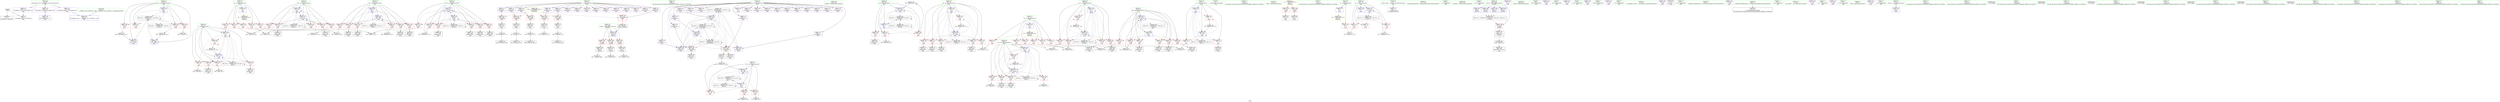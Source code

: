 digraph "SVFG" {
	label="SVFG";

	Node0x558f01a89310 [shape=record,color=grey,label="{NodeID: 0\nNullPtr}"];
	Node0x558f01a89310 -> Node0x558f01ab48d0[style=solid];
	Node0x558f01a89310 -> Node0x558f01ac0f80[style=solid];
	Node0x558f01ac97e0 [shape=record,color=grey,label="{NodeID: 360\n416 = cmp(415, 9, )\n}"];
	Node0x558f01ac2810 [shape=record,color=blue,label="{NodeID: 277\n94\<--402\nj103\<--inc150\nmain\n}"];
	Node0x558f01ac2810 -> Node0x558f01ab7850[style=dashed];
	Node0x558f01ac2810 -> Node0x558f01ab7920[style=dashed];
	Node0x558f01ac2810 -> Node0x558f01ab79f0[style=dashed];
	Node0x558f01ac2810 -> Node0x558f01ab7ac0[style=dashed];
	Node0x558f01ac2810 -> Node0x558f01ab7b90[style=dashed];
	Node0x558f01ac2810 -> Node0x558f01ab7c60[style=dashed];
	Node0x558f01ac2810 -> Node0x558f01ac2260[style=dashed];
	Node0x558f01ac2810 -> Node0x558f01ac2810[style=dashed];
	Node0x558f01ac2810 -> Node0x558f01ae01b0[style=dashed];
	Node0x558f01ab64d0 [shape=record,color=red,label="{NodeID: 194\n266\<--84\n\<--j48\nmain\n}"];
	Node0x558f01ab64d0 -> Node0x558f01ab5970[style=solid];
	Node0x558f01ab3b90 [shape=record,color=purple,label="{NodeID: 111\n134\<--15\nadd.ptr\<--s\nmain\n}"];
	Node0x558f01a8eb10 [shape=record,color=green,label="{NodeID: 28\n468\<--1\n\<--dummyObj\nCan only get source location for instruction, argument, global var or function.}"];
	Node0x558f01abd9f0 [shape=record,color=black,label="{NodeID: 388\nMR_20V_2 = PHI(MR_20V_3, MR_20V_1, )\npts\{83 \}\n}"];
	Node0x558f01abd9f0 -> Node0x558f01ac1700[style=dashed];
	Node0x558f01abd9f0 -> Node0x558f01abd9f0[style=dashed];
	Node0x558f01ab7b90 [shape=record,color=red,label="{NodeID: 222\n382\<--94\n\<--j103\nmain\n}"];
	Node0x558f01ab7b90 -> Node0x558f01ab3370[style=solid];
	Node0x558f01ab9640 [shape=record,color=purple,label="{NodeID: 139\n350\<--17\narrayidx122\<--A\nmain\n}"];
	Node0x558f01ab9640 -> Node0x558f01ac0500[style=solid];
	Node0x558f01ab4130 [shape=record,color=green,label="{NodeID: 56\n105\<--106\nfreopen\<--freopen_field_insensitive\n}"];
	Node0x558f01ac6f60 [shape=record,color=grey,label="{NodeID: 333\n359 = Binary(358, 116, )\n}"];
	Node0x558f01ac6f60 -> Node0x558f01ac25a0[style=solid];
	Node0x558f01ac1220 [shape=record,color=blue,label="{NodeID: 250\n76\<--116\ni\<--\nmain\n}"];
	Node0x558f01ac1220 -> Node0x558f01abb270[style=dashed];
	Node0x558f01ac1220 -> Node0x558f01abb340[style=dashed];
	Node0x558f01ac1220 -> Node0x558f01abb410[style=dashed];
	Node0x558f01ac1220 -> Node0x558f01ac12f0[style=dashed];
	Node0x558f01ac1220 -> Node0x558f01abcaf0[style=dashed];
	Node0x558f01abad90 [shape=record,color=red,label="{NodeID: 167\n322\<--13\n\<--M\nmain\n}"];
	Node0x558f01abad90 -> Node0x558f01ac8160[style=solid];
	Node0x558f01ab5970 [shape=record,color=black,label="{NodeID: 84\n267\<--266\nidxprom70\<--\nmain\n}"];
	Node0x558f01a89230 [shape=record,color=green,label="{NodeID: 1\n7\<--1\n__dso_handle\<--dummyObj\nGlob }"];
	Node0x558f01ac9960 [shape=record,color=grey,label="{NodeID: 361\n339 = cmp(338, 340, )\n}"];
	Node0x558f01ac28e0 [shape=record,color=blue,label="{NodeID: 278\n92\<--407\ni99\<--inc153\nmain\n}"];
	Node0x558f01ac28e0 -> Node0x558f01ab7370[style=dashed];
	Node0x558f01ac28e0 -> Node0x558f01ab7440[style=dashed];
	Node0x558f01ac28e0 -> Node0x558f01ab7510[style=dashed];
	Node0x558f01ac28e0 -> Node0x558f01ab75e0[style=dashed];
	Node0x558f01ac28e0 -> Node0x558f01ab76b0[style=dashed];
	Node0x558f01ac28e0 -> Node0x558f01ab7780[style=dashed];
	Node0x558f01ac28e0 -> Node0x558f01ac28e0[style=dashed];
	Node0x558f01ac28e0 -> Node0x558f01adfcb0[style=dashed];
	Node0x558f01ab65a0 [shape=record,color=red,label="{NodeID: 195\n281\<--84\n\<--j48\nmain\n}"];
	Node0x558f01ab65a0 -> Node0x558f01ab5b10[style=solid];
	Node0x558f01ab3c60 [shape=record,color=purple,label="{NodeID: 112\n163\<--15\narrayidx13\<--s\nmain\n}"];
	Node0x558f01a8ebe0 [shape=record,color=green,label="{NodeID: 29\n473\<--1\n\<--dummyObj\nCan only get source location for instruction, argument, global var or function.}"];
	Node0x558f01abdef0 [shape=record,color=black,label="{NodeID: 389\nMR_22V_2 = PHI(MR_22V_4, MR_22V_1, )\npts\{85 \}\n}"];
	Node0x558f01abdef0 -> Node0x558f01ac1a40[style=dashed];
	Node0x558f01ab7c60 [shape=record,color=red,label="{NodeID: 223\n401\<--94\n\<--j103\nmain\n}"];
	Node0x558f01ab7c60 -> Node0x558f01ac76e0[style=solid];
	Node0x558f01ab9710 [shape=record,color=purple,label="{NodeID: 140\n375\<--17\narrayidx133\<--A\nmain\n}"];
	Node0x558f01ab4230 [shape=record,color=green,label="{NodeID: 57\n113\<--114\nscanf\<--scanf_field_insensitive\n}"];
	Node0x558f01ae76b0 [shape=record,color=yellow,style=double,label="{NodeID: 417\n2V_1 = ENCHI(MR_2V_0)\npts\{1 \}\nFun[main]}"];
	Node0x558f01ae76b0 -> Node0x558f01abae60[style=dashed];
	Node0x558f01ae76b0 -> Node0x558f01abaf30[style=dashed];
	Node0x558f01ac70e0 [shape=record,color=grey,label="{NodeID: 334\n211 = Binary(210, 116, )\n}"];
	Node0x558f01ac70e0 -> Node0x558f01ac17d0[style=solid];
	Node0x558f01ac12f0 [shape=record,color=blue,label="{NodeID: 251\n76\<--139\ni\<--inc\nmain\n}"];
	Node0x558f01ac12f0 -> Node0x558f01abb270[style=dashed];
	Node0x558f01ac12f0 -> Node0x558f01abb340[style=dashed];
	Node0x558f01ac12f0 -> Node0x558f01abb410[style=dashed];
	Node0x558f01ac12f0 -> Node0x558f01ac12f0[style=dashed];
	Node0x558f01ac12f0 -> Node0x558f01abcaf0[style=dashed];
	Node0x558f01abae60 [shape=record,color=red,label="{NodeID: 168\n101\<--24\n\<--stdin\nmain\n}"];
	Node0x558f01abae60 -> Node0x558f01ab4ba0[style=solid];
	Node0x558f01ab5a40 [shape=record,color=black,label="{NodeID: 85\n279\<--278\nidxprom78\<--\nmain\n}"];
	Node0x558f01a8d060 [shape=record,color=green,label="{NodeID: 2\n9\<--1\n\<--dummyObj\nCan only get source location for instruction, argument, global var or function.}"];
	Node0x558f01ac9ae0 [shape=record,color=grey,label="{NodeID: 362\n242 = cmp(241, 9, )\n}"];
	Node0x558f01ac29b0 [shape=record,color=blue,label="{NodeID: 279\n74\<--427\ntt\<--inc163\nmain\n}"];
	Node0x558f01ac29b0 -> Node0x558f01abc5f0[style=dashed];
	Node0x558f01ab6670 [shape=record,color=red,label="{NodeID: 196\n301\<--84\n\<--j48\nmain\n}"];
	Node0x558f01ab6670 -> Node0x558f01ab5d80[style=solid];
	Node0x558f01ab3d30 [shape=record,color=purple,label="{NodeID: 113\n166\<--15\narrayidx15\<--s\nmain\n}"];
	Node0x558f01ab3d30 -> Node0x558f01ab8210[style=solid];
	Node0x558f01a8ecb0 [shape=record,color=green,label="{NodeID: 30\n4\<--6\n_ZStL8__ioinit\<--_ZStL8__ioinit_field_insensitive\nGlob }"];
	Node0x558f01a8ecb0 -> Node0x558f01ab3920[style=solid];
	Node0x558f01abdfe0 [shape=record,color=black,label="{NodeID: 390\nMR_24V_2 = PHI(MR_24V_3, MR_24V_1, )\npts\{87 \}\n}"];
	Node0x558f01abdfe0 -> Node0x558f01ac1b10[style=dashed];
	Node0x558f01abdfe0 -> Node0x558f01abdfe0[style=dashed];
	Node0x558f01ab7d30 [shape=record,color=red,label="{NodeID: 224\n354\<--96\n\<--cnt\nmain\n}"];
	Node0x558f01ab7d30 -> Node0x558f01ac6ae0[style=solid];
	Node0x558f01ab97e0 [shape=record,color=purple,label="{NodeID: 141\n378\<--17\narrayidx135\<--A\nmain\n}"];
	Node0x558f01ab4330 [shape=record,color=green,label="{NodeID: 58\n147\<--148\nllvm.memset.p0i8.i64\<--llvm.memset.p0i8.i64_field_insensitive\n}"];
	Node0x558f01ae77c0 [shape=record,color=yellow,style=double,label="{NodeID: 418\n4V_1 = ENCHI(MR_4V_0)\npts\{10 \}\nFun[main]}"];
	Node0x558f01ae77c0 -> Node0x558f01aba4a0[style=dashed];
	Node0x558f01ac7260 [shape=record,color=grey,label="{NodeID: 335\n309 = Binary(308, 116, )\n}"];
	Node0x558f01ac7260 -> Node0x558f01ac1ff0[style=solid];
	Node0x558f01ac13c0 [shape=record,color=blue,label="{NodeID: 252\n78\<--116\ni8\<--\nmain\n}"];
	Node0x558f01ac13c0 -> Node0x558f01abb4e0[style=dashed];
	Node0x558f01ac13c0 -> Node0x558f01abb5b0[style=dashed];
	Node0x558f01ac13c0 -> Node0x558f01abb680[style=dashed];
	Node0x558f01ac13c0 -> Node0x558f01abb750[style=dashed];
	Node0x558f01ac13c0 -> Node0x558f01abb820[style=dashed];
	Node0x558f01ac13c0 -> Node0x558f01abb8f0[style=dashed];
	Node0x558f01ac13c0 -> Node0x558f01ac1970[style=dashed];
	Node0x558f01ac13c0 -> Node0x558f01abcff0[style=dashed];
	Node0x558f01abaf30 [shape=record,color=red,label="{NodeID: 169\n107\<--29\n\<--stdout\nmain\n}"];
	Node0x558f01abaf30 -> Node0x558f01ab4c70[style=solid];
	Node0x558f01ab5b10 [shape=record,color=black,label="{NodeID: 86\n282\<--281\nidxprom80\<--\nmain\n}"];
	Node0x558f01a8d0f0 [shape=record,color=green,label="{NodeID: 3\n20\<--1\n.str\<--dummyObj\nGlob }"];
	Node0x558f01ac9c60 [shape=record,color=grey,label="{NodeID: 363\n276 = cmp(274, 275, )\n}"];
	Node0x558f01ac2a80 [shape=record,color=blue,label="{NodeID: 280\n447\<--444\nc.addr\<--c\n_Z5transc\n}"];
	Node0x558f01ac2a80 -> Node0x558f01ac0840[style=dashed];
	Node0x558f01ac2a80 -> Node0x558f01ac0910[style=dashed];
	Node0x558f01ac2a80 -> Node0x558f01ac09e0[style=dashed];
	Node0x558f01ab6740 [shape=record,color=red,label="{NodeID: 197\n308\<--84\n\<--j48\nmain\n}"];
	Node0x558f01ab6740 -> Node0x558f01ac7260[style=solid];
	Node0x558f01ab3e00 [shape=record,color=purple,label="{NodeID: 114\n200\<--15\narrayidx28\<--s\nmain\n}"];
	Node0x558f01a8edb0 [shape=record,color=green,label="{NodeID: 31\n8\<--10\nT\<--T_field_insensitive\nGlob }"];
	Node0x558f01a8edb0 -> Node0x558f01aba4a0[style=solid];
	Node0x558f01a8edb0 -> Node0x558f01ac0ab0[style=solid];
	Node0x558f01abe0d0 [shape=record,color=black,label="{NodeID: 391\nMR_26V_2 = PHI(MR_26V_3, MR_26V_1, )\npts\{89 \}\n}"];
	Node0x558f01abe0d0 -> Node0x558f01ac1d80[style=dashed];
	Node0x558f01abe0d0 -> Node0x558f01abe0d0[style=dashed];
	Node0x558f01ab7e00 [shape=record,color=red,label="{NodeID: 225\n362\<--96\n\<--cnt\nmain\n}"];
	Node0x558f01ab7e00 -> Node0x558f01ac9060[style=solid];
	Node0x558f01ab98b0 [shape=record,color=purple,label="{NodeID: 142\n390\<--17\narrayidx142\<--A\nmain\n}"];
	Node0x558f01ab98b0 -> Node0x558f01ac06a0[style=solid];
	Node0x558f01ab4430 [shape=record,color=green,label="{NodeID: 59\n387\<--388\n_Z5transc\<--_Z5transc_field_insensitive\n}"];
	Node0x558f01ae78a0 [shape=record,color=yellow,style=double,label="{NodeID: 419\n6V_1 = ENCHI(MR_6V_0)\npts\{12 \}\nFun[main]}"];
	Node0x558f01ae78a0 -> Node0x558f01aba570[style=dashed];
	Node0x558f01ae78a0 -> Node0x558f01aba640[style=dashed];
	Node0x558f01ae78a0 -> Node0x558f01aba710[style=dashed];
	Node0x558f01ae78a0 -> Node0x558f01aba7e0[style=dashed];
	Node0x558f01ae78a0 -> Node0x558f01aba8b0[style=dashed];
	Node0x558f01ae78a0 -> Node0x558f01aba980[style=dashed];
	Node0x558f01ac73e0 [shape=record,color=grey,label="{NodeID: 336\n395 = Binary(394, 116, )\n}"];
	Node0x558f01ac73e0 -> Node0x558f01ac2740[style=solid];
	Node0x558f01ac1490 [shape=record,color=blue,label="{NodeID: 253\n80\<--155\nj\<--\nmain\n}"];
	Node0x558f01ac1490 -> Node0x558f01abb9c0[style=dashed];
	Node0x558f01ac1490 -> Node0x558f01abba90[style=dashed];
	Node0x558f01ac1490 -> Node0x558f01abbb60[style=dashed];
	Node0x558f01ac1490 -> Node0x558f01abbc30[style=dashed];
	Node0x558f01ac1490 -> Node0x558f01abbd00[style=dashed];
	Node0x558f01ac1490 -> Node0x558f01ac1490[style=dashed];
	Node0x558f01ac1490 -> Node0x558f01ac1560[style=dashed];
	Node0x558f01ac1490 -> Node0x558f01abd4f0[style=dashed];
	Node0x558f01abb000 [shape=record,color=red,label="{NodeID: 170\n118\<--74\n\<--tt\nmain\n}"];
	Node0x558f01abb000 -> Node0x558f01ac9360[style=solid];
	Node0x558f01ab5be0 [shape=record,color=black,label="{NodeID: 87\n285\<--284\nconv82\<--\nmain\n}"];
	Node0x558f01ab5be0 -> Node0x558f01ac7fe0[style=solid];
	Node0x558f01a8e150 [shape=record,color=green,label="{NodeID: 4\n22\<--1\n.str.1\<--dummyObj\nGlob }"];
	Node0x558f01ac9de0 [shape=record,color=grey,label="{NodeID: 364\n180 = cmp(179, 9, )\n}"];
	Node0x558f01ac2b50 [shape=record,color=blue,label="{NodeID: 281\n445\<--9\nretval\<--\n_Z5transc\n}"];
	Node0x558f01ac2b50 -> Node0x558f01ae60b0[style=dashed];
	Node0x558f01ab6810 [shape=record,color=red,label="{NodeID: 198\n241\<--86\n\<--i52\nmain\n}"];
	Node0x558f01ab6810 -> Node0x558f01ac9ae0[style=solid];
	Node0x558f01ab3ed0 [shape=record,color=purple,label="{NodeID: 115\n203\<--15\narrayidx30\<--s\nmain\n}"];
	Node0x558f01ab3ed0 -> Node0x558f01ac0200[style=solid];
	Node0x558f01a8eeb0 [shape=record,color=green,label="{NodeID: 32\n11\<--12\nN\<--N_field_insensitive\nGlob }"];
	Node0x558f01a8eeb0 -> Node0x558f01aba570[style=solid];
	Node0x558f01a8eeb0 -> Node0x558f01aba640[style=solid];
	Node0x558f01a8eeb0 -> Node0x558f01aba710[style=solid];
	Node0x558f01a8eeb0 -> Node0x558f01aba7e0[style=solid];
	Node0x558f01a8eeb0 -> Node0x558f01aba8b0[style=solid];
	Node0x558f01a8eeb0 -> Node0x558f01aba980[style=solid];
	Node0x558f01a8eeb0 -> Node0x558f01ac0b80[style=solid];
	Node0x558f01adf7e0 [shape=record,color=black,label="{NodeID: 392\nMR_28V_2 = PHI(MR_28V_4, MR_28V_1, )\npts\{91 \}\n}"];
	Node0x558f01adf7e0 -> Node0x558f01ac20c0[style=dashed];
	Node0x558f01ab7ed0 [shape=record,color=red,label="{NodeID: 226\n370\<--96\n\<--cnt\nmain\n}"];
	Node0x558f01ab7ed0 -> Node0x558f01ac7b60[style=solid];
	Node0x558f01ab9980 [shape=record,color=purple,label="{NodeID: 143\n102\<--20\n\<--.str\nmain\n}"];
	Node0x558f01ab4530 [shape=record,color=green,label="{NodeID: 60\n413\<--414\nprintf\<--printf_field_insensitive\n}"];
	Node0x558f01ae7980 [shape=record,color=yellow,style=double,label="{NodeID: 420\n8V_1 = ENCHI(MR_8V_0)\npts\{14 \}\nFun[main]}"];
	Node0x558f01ae7980 -> Node0x558f01abaa50[style=dashed];
	Node0x558f01ae7980 -> Node0x558f01abab20[style=dashed];
	Node0x558f01ae7980 -> Node0x558f01ababf0[style=dashed];
	Node0x558f01ae7980 -> Node0x558f01abacc0[style=dashed];
	Node0x558f01ae7980 -> Node0x558f01abad90[style=dashed];
	Node0x558f01ac7560 [shape=record,color=grey,label="{NodeID: 337\n407 = Binary(406, 116, )\n}"];
	Node0x558f01ac7560 -> Node0x558f01ac28e0[style=solid];
	Node0x558f01ac1560 [shape=record,color=blue,label="{NodeID: 254\n80\<--175\nj\<--dec\nmain\n}"];
	Node0x558f01ac1560 -> Node0x558f01abb9c0[style=dashed];
	Node0x558f01ac1560 -> Node0x558f01abba90[style=dashed];
	Node0x558f01ac1560 -> Node0x558f01abbb60[style=dashed];
	Node0x558f01ac1560 -> Node0x558f01abbc30[style=dashed];
	Node0x558f01ac1560 -> Node0x558f01abbd00[style=dashed];
	Node0x558f01ac1560 -> Node0x558f01ac1490[style=dashed];
	Node0x558f01ac1560 -> Node0x558f01ac1560[style=dashed];
	Node0x558f01ac1560 -> Node0x558f01abd4f0[style=dashed];
	Node0x558f01abb0d0 [shape=record,color=red,label="{NodeID: 171\n410\<--74\n\<--tt\nmain\n}"];
	Node0x558f01ab5cb0 [shape=record,color=black,label="{NodeID: 88\n299\<--298\nidxprom90\<--\nmain\n}"];
	Node0x558f01a8e1e0 [shape=record,color=green,label="{NodeID: 5\n24\<--1\nstdin\<--dummyObj\nGlob }"];
	Node0x558f01ac9f60 [shape=record,color=grey,label="{NodeID: 365\n452 = cmp(451, 453, )\n}"];
	Node0x558f01ac2c20 [shape=record,color=blue,label="{NodeID: 282\n445\<--463\nretval\<--\n_Z5transc\n}"];
	Node0x558f01ac2c20 -> Node0x558f01ae60b0[style=dashed];
	Node0x558f01ab68e0 [shape=record,color=red,label="{NodeID: 199\n244\<--86\n\<--i52\nmain\n}"];
	Node0x558f01ab68e0 -> Node0x558f01ab5630[style=solid];
	Node0x558f01ab8390 [shape=record,color=purple,label="{NodeID: 116\n246\<--15\narrayidx57\<--s\nmain\n}"];
	Node0x558f01a8efb0 [shape=record,color=green,label="{NodeID: 33\n13\<--14\nM\<--M_field_insensitive\nGlob }"];
	Node0x558f01a8efb0 -> Node0x558f01abaa50[style=solid];
	Node0x558f01a8efb0 -> Node0x558f01abab20[style=solid];
	Node0x558f01a8efb0 -> Node0x558f01ababf0[style=solid];
	Node0x558f01a8efb0 -> Node0x558f01abacc0[style=solid];
	Node0x558f01a8efb0 -> Node0x558f01abad90[style=solid];
	Node0x558f01a8efb0 -> Node0x558f01ac0c80[style=solid];
	Node0x558f01adfcb0 [shape=record,color=black,label="{NodeID: 393\nMR_30V_2 = PHI(MR_30V_4, MR_30V_1, )\npts\{93 \}\n}"];
	Node0x558f01adfcb0 -> Node0x558f01ac2190[style=dashed];
	Node0x558f01ab7fa0 [shape=record,color=red,label="{NodeID: 227\n338\<--98\n\<--k\nmain\n}"];
	Node0x558f01ab7fa0 -> Node0x558f01ac9960[style=solid];
	Node0x558f01ab9a50 [shape=record,color=purple,label="{NodeID: 144\n103\<--22\n\<--.str.1\nmain\n}"];
	Node0x558f01ab4630 [shape=record,color=green,label="{NodeID: 61\n445\<--446\nretval\<--retval_field_insensitive\n_Z5transc\n}"];
	Node0x558f01ab4630 -> Node0x558f01ac0770[style=solid];
	Node0x558f01ab4630 -> Node0x558f01ac2b50[style=solid];
	Node0x558f01ab4630 -> Node0x558f01ac2c20[style=solid];
	Node0x558f01ab4630 -> Node0x558f01ac2cf0[style=solid];
	Node0x558f01ab4630 -> Node0x558f01ac2dc0[style=solid];
	Node0x558f01ac76e0 [shape=record,color=grey,label="{NodeID: 338\n402 = Binary(401, 116, )\n}"];
	Node0x558f01ac76e0 -> Node0x558f01ac2810[style=solid];
	Node0x558f01ac1630 [shape=record,color=blue,label="{NodeID: 255\n188\<--190\narrayidx22\<--\nmain\n}"];
	Node0x558f01ac1630 -> Node0x558f01ada0b0[style=dashed];
	Node0x558f01abb1a0 [shape=record,color=red,label="{NodeID: 172\n426\<--74\n\<--tt\nmain\n}"];
	Node0x558f01abb1a0 -> Node0x558f01ac79e0[style=solid];
	Node0x558f01ab5d80 [shape=record,color=black,label="{NodeID: 89\n302\<--301\nidxprom92\<--\nmain\n}"];
	Node0x558f01a8e270 [shape=record,color=green,label="{NodeID: 6\n25\<--1\n.str.2\<--dummyObj\nGlob }"];
	Node0x558f01aca0e0 [shape=record,color=grey,label="{NodeID: 366\n196 = cmp(194, 195, )\n}"];
	Node0x558f01ac2cf0 [shape=record,color=blue,label="{NodeID: 283\n445\<--116\nretval\<--\n_Z5transc\n}"];
	Node0x558f01ac2cf0 -> Node0x558f01ae60b0[style=dashed];
	Node0x558f01ab69b0 [shape=record,color=red,label="{NodeID: 200\n256\<--86\n\<--i52\nmain\n}"];
	Node0x558f01ab69b0 -> Node0x558f01ac6c60[style=solid];
	Node0x558f01ab8460 [shape=record,color=purple,label="{NodeID: 117\n249\<--15\narrayidx59\<--s\nmain\n}"];
	Node0x558f01ab8460 -> Node0x558f01ac0290[style=solid];
	Node0x558f01a8f0b0 [shape=record,color=green,label="{NodeID: 34\n15\<--16\ns\<--s_field_insensitive\nGlob }"];
	Node0x558f01a8f0b0 -> Node0x558f01ab39f0[style=solid];
	Node0x558f01a8f0b0 -> Node0x558f01ab3ac0[style=solid];
	Node0x558f01a8f0b0 -> Node0x558f01ab3b90[style=solid];
	Node0x558f01a8f0b0 -> Node0x558f01ab3c60[style=solid];
	Node0x558f01a8f0b0 -> Node0x558f01ab3d30[style=solid];
	Node0x558f01a8f0b0 -> Node0x558f01ab3e00[style=solid];
	Node0x558f01a8f0b0 -> Node0x558f01ab3ed0[style=solid];
	Node0x558f01a8f0b0 -> Node0x558f01ab8390[style=solid];
	Node0x558f01a8f0b0 -> Node0x558f01ab8460[style=solid];
	Node0x558f01a8f0b0 -> Node0x558f01ab8530[style=solid];
	Node0x558f01a8f0b0 -> Node0x558f01ab8600[style=solid];
	Node0x558f01a8f0b0 -> Node0x558f01ab86d0[style=solid];
	Node0x558f01a8f0b0 -> Node0x558f01ab87a0[style=solid];
	Node0x558f01a8f0b0 -> Node0x558f01ab8870[style=solid];
	Node0x558f01a8f0b0 -> Node0x558f01ab8940[style=solid];
	Node0x558f01ae01b0 [shape=record,color=black,label="{NodeID: 394\nMR_32V_2 = PHI(MR_32V_3, MR_32V_1, )\npts\{95 \}\n}"];
	Node0x558f01ae01b0 -> Node0x558f01ac2260[style=dashed];
	Node0x558f01ae01b0 -> Node0x558f01ae01b0[style=dashed];
	Node0x558f01ab8070 [shape=record,color=red,label="{NodeID: 228\n348\<--98\n\<--k\nmain\n}"];
	Node0x558f01ab8070 -> Node0x558f01ab6260[style=solid];
	Node0x558f01ab9b20 [shape=record,color=purple,label="{NodeID: 145\n108\<--25\n\<--.str.2\nmain\n}"];
	Node0x558f01ab4700 [shape=record,color=green,label="{NodeID: 62\n447\<--448\nc.addr\<--c.addr_field_insensitive\n_Z5transc\n}"];
	Node0x558f01ab4700 -> Node0x558f01ac0840[style=solid];
	Node0x558f01ab4700 -> Node0x558f01ac0910[style=solid];
	Node0x558f01ab4700 -> Node0x558f01ac09e0[style=solid];
	Node0x558f01ab4700 -> Node0x558f01ac2a80[style=solid];
	Node0x558f01ac7860 [shape=record,color=grey,label="{NodeID: 339\n175 = Binary(174, 176, )\n}"];
	Node0x558f01ac7860 -> Node0x558f01ac1560[style=solid];
	Node0x558f01ac1700 [shape=record,color=blue,label="{NodeID: 256\n82\<--116\nj23\<--\nmain\n}"];
	Node0x558f01ac1700 -> Node0x558f01abbdd0[style=dashed];
	Node0x558f01ac1700 -> Node0x558f01abbea0[style=dashed];
	Node0x558f01ac1700 -> Node0x558f01abbf70[style=dashed];
	Node0x558f01ac1700 -> Node0x558f01abc040[style=dashed];
	Node0x558f01ac1700 -> Node0x558f01abc110[style=dashed];
	Node0x558f01ac1700 -> Node0x558f01ac1700[style=dashed];
	Node0x558f01ac1700 -> Node0x558f01ac17d0[style=dashed];
	Node0x558f01ac1700 -> Node0x558f01abd9f0[style=dashed];
	Node0x558f01abb270 [shape=record,color=red,label="{NodeID: 173\n126\<--76\n\<--i\nmain\n}"];
	Node0x558f01abb270 -> Node0x558f01ac94e0[style=solid];
	Node0x558f01ab5e50 [shape=record,color=black,label="{NodeID: 90\n326\<--325\nidxprom107\<--\nmain\n}"];
	Node0x558f01a90c60 [shape=record,color=green,label="{NodeID: 7\n27\<--1\n.str.3\<--dummyObj\nGlob }"];
	Node0x558f01ac2dc0 [shape=record,color=blue,label="{NodeID: 284\n445\<--473\nretval\<--\n_Z5transc\n}"];
	Node0x558f01ac2dc0 -> Node0x558f01ae60b0[style=dashed];
	Node0x558f01ab6a80 [shape=record,color=red,label="{NodeID: 201\n260\<--86\n\<--i52\nmain\n}"];
	Node0x558f01ab6a80 -> Node0x558f01ac8d60[style=solid];
	Node0x558f01ab8530 [shape=record,color=purple,label="{NodeID: 118\n280\<--15\narrayidx79\<--s\nmain\n}"];
	Node0x558f01a8f1b0 [shape=record,color=green,label="{NodeID: 35\n17\<--19\nA\<--A_field_insensitive\nGlob }"];
	Node0x558f01a8f1b0 -> Node0x558f01ab8a10[style=solid];
	Node0x558f01a8f1b0 -> Node0x558f01ab8ae0[style=solid];
	Node0x558f01a8f1b0 -> Node0x558f01ab8bb0[style=solid];
	Node0x558f01a8f1b0 -> Node0x558f01ab8c80[style=solid];
	Node0x558f01a8f1b0 -> Node0x558f01ab8d50[style=solid];
	Node0x558f01a8f1b0 -> Node0x558f01ab8e20[style=solid];
	Node0x558f01a8f1b0 -> Node0x558f01ab8ef0[style=solid];
	Node0x558f01a8f1b0 -> Node0x558f01ab8fc0[style=solid];
	Node0x558f01a8f1b0 -> Node0x558f01ab9090[style=solid];
	Node0x558f01a8f1b0 -> Node0x558f01ab9160[style=solid];
	Node0x558f01a8f1b0 -> Node0x558f01ab9230[style=solid];
	Node0x558f01a8f1b0 -> Node0x558f01ab9300[style=solid];
	Node0x558f01a8f1b0 -> Node0x558f01ab93d0[style=solid];
	Node0x558f01a8f1b0 -> Node0x558f01ab94a0[style=solid];
	Node0x558f01a8f1b0 -> Node0x558f01ab9570[style=solid];
	Node0x558f01a8f1b0 -> Node0x558f01ab9640[style=solid];
	Node0x558f01a8f1b0 -> Node0x558f01ab9710[style=solid];
	Node0x558f01a8f1b0 -> Node0x558f01ab97e0[style=solid];
	Node0x558f01a8f1b0 -> Node0x558f01ab98b0[style=solid];
	Node0x558f01ae06b0 [shape=record,color=black,label="{NodeID: 395\nMR_34V_2 = PHI(MR_34V_3, MR_34V_1, )\npts\{97 \}\n}"];
	Node0x558f01ae06b0 -> Node0x558f01ae06b0[style=dashed];
	Node0x558f01ae06b0 -> Node0x558f01ae42b0[style=dashed];
	Node0x558f01ab8140 [shape=record,color=red,label="{NodeID: 229\n358\<--98\n\<--k\nmain\n}"];
	Node0x558f01ab8140 -> Node0x558f01ac6f60[style=solid];
	Node0x558f01ab9bf0 [shape=record,color=purple,label="{NodeID: 146\n109\<--27\n\<--.str.3\nmain\n}"];
	Node0x558f01ab47d0 [shape=record,color=green,label="{NodeID: 63\n44\<--480\n_GLOBAL__sub_I_rowdark_0_1.cpp\<--_GLOBAL__sub_I_rowdark_0_1.cpp_field_insensitive\n}"];
	Node0x558f01ab47d0 -> Node0x558f01ac0e80[style=solid];
	Node0x558f01ac79e0 [shape=record,color=grey,label="{NodeID: 340\n427 = Binary(426, 116, )\n}"];
	Node0x558f01ac79e0 -> Node0x558f01ac29b0[style=solid];
	Node0x558f01ac17d0 [shape=record,color=blue,label="{NodeID: 257\n82\<--211\nj23\<--inc35\nmain\n}"];
	Node0x558f01ac17d0 -> Node0x558f01abbdd0[style=dashed];
	Node0x558f01ac17d0 -> Node0x558f01abbea0[style=dashed];
	Node0x558f01ac17d0 -> Node0x558f01abbf70[style=dashed];
	Node0x558f01ac17d0 -> Node0x558f01abc040[style=dashed];
	Node0x558f01ac17d0 -> Node0x558f01abc110[style=dashed];
	Node0x558f01ac17d0 -> Node0x558f01ac1700[style=dashed];
	Node0x558f01ac17d0 -> Node0x558f01ac17d0[style=dashed];
	Node0x558f01ac17d0 -> Node0x558f01abd9f0[style=dashed];
	Node0x558f01abb340 [shape=record,color=red,label="{NodeID: 174\n130\<--76\n\<--i\nmain\n}"];
	Node0x558f01abb340 -> Node0x558f01ab4d40[style=solid];
	Node0x558f01ab5f20 [shape=record,color=black,label="{NodeID: 91\n329\<--328\nidxprom109\<--\nmain\n}"];
	Node0x558f01a90cf0 [shape=record,color=green,label="{NodeID: 8\n29\<--1\nstdout\<--dummyObj\nGlob }"];
	Node0x558f01ab6b50 [shape=record,color=red,label="{NodeID: 202\n263\<--86\n\<--i52\nmain\n}"];
	Node0x558f01ab6b50 -> Node0x558f01ab58a0[style=solid];
	Node0x558f01ab8600 [shape=record,color=purple,label="{NodeID: 119\n283\<--15\narrayidx81\<--s\nmain\n}"];
	Node0x558f01ab8600 -> Node0x558f01ac0360[style=solid];
	Node0x558f01a8f2b0 [shape=record,color=green,label="{NodeID: 36\n42\<--46\nllvm.global_ctors\<--llvm.global_ctors_field_insensitive\nGlob }"];
	Node0x558f01a8f2b0 -> Node0x558f01aba1a0[style=solid];
	Node0x558f01a8f2b0 -> Node0x558f01aba2a0[style=solid];
	Node0x558f01a8f2b0 -> Node0x558f01aba3a0[style=solid];
	Node0x558f01ae0bb0 [shape=record,color=black,label="{NodeID: 396\nMR_36V_2 = PHI(MR_36V_3, MR_36V_1, )\npts\{99 \}\n}"];
	Node0x558f01ae0bb0 -> Node0x558f01ae0bb0[style=dashed];
	Node0x558f01ae0bb0 -> Node0x558f01ae47b0[style=dashed];
	Node0x558f01ab8210 [shape=record,color=red,label="{NodeID: 230\n167\<--166\n\<--arrayidx15\nmain\n}"];
	Node0x558f01ab8210 -> Node0x558f01ab4fb0[style=solid];
	Node0x558f01ab9cc0 [shape=record,color=purple,label="{NodeID: 147\n111\<--30\n\<--.str.4\nmain\n}"];
	Node0x558f01ab48d0 [shape=record,color=black,label="{NodeID: 64\n2\<--3\ndummyVal\<--dummyVal\n}"];
	Node0x558f01ac7b60 [shape=record,color=grey,label="{NodeID: 341\n371 = cmp(370, 9, )\n}"];
	Node0x558f01ac18a0 [shape=record,color=blue,label="{NodeID: 258\n224\<--190\narrayidx43\<--\nmain\n}"];
	Node0x558f01ac18a0 -> Node0x558f01ac0500[style=dashed];
	Node0x558f01ac18a0 -> Node0x558f01ac06a0[style=dashed];
	Node0x558f01ac18a0 -> Node0x558f01ac1630[style=dashed];
	Node0x558f01ac18a0 -> Node0x558f01ac1cb0[style=dashed];
	Node0x558f01ac18a0 -> Node0x558f01ada0b0[style=dashed];
	Node0x558f01ac18a0 -> Node0x558f01ae10b0[style=dashed];
	Node0x558f01ac18a0 -> Node0x558f01ae65b0[style=dashed];
	Node0x558f01abb410 [shape=record,color=red,label="{NodeID: 175\n138\<--76\n\<--i\nmain\n}"];
	Node0x558f01abb410 -> Node0x558f01ac6960[style=solid];
	Node0x558f01ab5ff0 [shape=record,color=black,label="{NodeID: 92\n332\<--331\nconv111\<--\nmain\n}"];
	Node0x558f01ab5ff0 -> Node0x558f01ac7e60[style=solid];
	Node0x558f01a90dc0 [shape=record,color=green,label="{NodeID: 9\n30\<--1\n.str.4\<--dummyObj\nGlob }"];
	Node0x558f01ab6c20 [shape=record,color=red,label="{NodeID: 203\n274\<--88\n\<--i74\nmain\n}"];
	Node0x558f01ab6c20 -> Node0x558f01ac9c60[style=solid];
	Node0x558f01ab86d0 [shape=record,color=purple,label="{NodeID: 120\n327\<--15\narrayidx108\<--s\nmain\n}"];
	Node0x558f01a8f3b0 [shape=record,color=green,label="{NodeID: 37\n47\<--48\n__cxx_global_var_init\<--__cxx_global_var_init_field_insensitive\n}"];
	Node0x558f01ae10b0 [shape=record,color=black,label="{NodeID: 397\nMR_40V_2 = PHI(MR_40V_8, MR_40V_1, )\npts\{190000 \}\n}"];
	Node0x558f01ae10b0 -> Node0x558f01ac0500[style=dashed];
	Node0x558f01ae10b0 -> Node0x558f01ac06a0[style=dashed];
	Node0x558f01ae10b0 -> Node0x558f01ac1630[style=dashed];
	Node0x558f01ae10b0 -> Node0x558f01ac1cb0[style=dashed];
	Node0x558f01ae10b0 -> Node0x558f01ada0b0[style=dashed];
	Node0x558f01ae10b0 -> Node0x558f01ae10b0[style=dashed];
	Node0x558f01ae10b0 -> Node0x558f01ae65b0[style=dashed];
	Node0x558f01ac0200 [shape=record,color=red,label="{NodeID: 231\n204\<--203\n\<--arrayidx30\nmain\n}"];
	Node0x558f01ac0200 -> Node0x558f01ab53c0[style=solid];
	Node0x558f01ab9d90 [shape=record,color=purple,label="{NodeID: 148\n122\<--32\n\<--.str.5\nmain\n}"];
	Node0x558f01ab49d0 [shape=record,color=black,label="{NodeID: 65\n71\<--9\nmain_ret\<--\nmain\n}"];
	Node0x558f01ac7ce0 [shape=record,color=grey,label="{NodeID: 342\n236 = cmp(234, 235, )\n}"];
	Node0x558f01ac1970 [shape=record,color=blue,label="{NodeID: 259\n78\<--229\ni8\<--inc46\nmain\n}"];
	Node0x558f01ac1970 -> Node0x558f01abb4e0[style=dashed];
	Node0x558f01ac1970 -> Node0x558f01abb5b0[style=dashed];
	Node0x558f01ac1970 -> Node0x558f01abb680[style=dashed];
	Node0x558f01ac1970 -> Node0x558f01abb750[style=dashed];
	Node0x558f01ac1970 -> Node0x558f01abb820[style=dashed];
	Node0x558f01ac1970 -> Node0x558f01abb8f0[style=dashed];
	Node0x558f01ac1970 -> Node0x558f01ac1970[style=dashed];
	Node0x558f01ac1970 -> Node0x558f01abcff0[style=dashed];
	Node0x558f01abb4e0 [shape=record,color=red,label="{NodeID: 176\n151\<--78\n\<--i8\nmain\n}"];
	Node0x558f01abb4e0 -> Node0x558f01ac8be0[style=solid];
	Node0x558f01ab60c0 [shape=record,color=black,label="{NodeID: 93\n343\<--342\nidxprom117\<--\nmain\n}"];
	Node0x558f01a8db00 [shape=record,color=green,label="{NodeID: 10\n32\<--1\n.str.5\<--dummyObj\nGlob }"];
	Node0x558f01ab6cf0 [shape=record,color=red,label="{NodeID: 204\n278\<--88\n\<--i74\nmain\n}"];
	Node0x558f01ab6cf0 -> Node0x558f01ab5a40[style=solid];
	Node0x558f01ab87a0 [shape=record,color=purple,label="{NodeID: 121\n330\<--15\narrayidx110\<--s\nmain\n}"];
	Node0x558f01ab87a0 -> Node0x558f01ac0430[style=solid];
	Node0x558f01a8f4b0 [shape=record,color=green,label="{NodeID: 38\n51\<--52\n_ZNSt8ios_base4InitC1Ev\<--_ZNSt8ios_base4InitC1Ev_field_insensitive\n}"];
	Node0x558f01ac0290 [shape=record,color=red,label="{NodeID: 232\n250\<--249\n\<--arrayidx59\nmain\n}"];
	Node0x558f01ac0290 -> Node0x558f01ab57d0[style=solid];
	Node0x558f01ab9e60 [shape=record,color=purple,label="{NodeID: 149\n135\<--34\n\<--.str.6\nmain\n}"];
	Node0x558f01ab4aa0 [shape=record,color=black,label="{NodeID: 66\n55\<--56\n\<--_ZNSt8ios_base4InitD1Ev\nCan only get source location for instruction, argument, global var or function.}"];
	Node0x558f01ac7e60 [shape=record,color=grey,label="{NodeID: 343\n333 = cmp(332, 170, )\n}"];
	Node0x558f01ac1a40 [shape=record,color=blue,label="{NodeID: 260\n84\<--116\nj48\<--\nmain\n}"];
	Node0x558f01ac1a40 -> Node0x558f01ab6330[style=dashed];
	Node0x558f01ac1a40 -> Node0x558f01ab6400[style=dashed];
	Node0x558f01ac1a40 -> Node0x558f01ab64d0[style=dashed];
	Node0x558f01ac1a40 -> Node0x558f01ab65a0[style=dashed];
	Node0x558f01ac1a40 -> Node0x558f01ab6670[style=dashed];
	Node0x558f01ac1a40 -> Node0x558f01ab6740[style=dashed];
	Node0x558f01ac1a40 -> Node0x558f01ac1ff0[style=dashed];
	Node0x558f01ac1a40 -> Node0x558f01abdef0[style=dashed];
	Node0x558f01abb5b0 [shape=record,color=red,label="{NodeID: 177\n161\<--78\n\<--i8\nmain\n}"];
	Node0x558f01abb5b0 -> Node0x558f01ab4e10[style=solid];
	Node0x558f01ab6190 [shape=record,color=black,label="{NodeID: 94\n346\<--345\nidxprom119\<--\nmain\n}"];
	Node0x558f01a8dbd0 [shape=record,color=green,label="{NodeID: 11\n34\<--1\n.str.6\<--dummyObj\nGlob }"];
	Node0x558f01ab6dc0 [shape=record,color=red,label="{NodeID: 205\n290\<--88\n\<--i74\nmain\n}"];
	Node0x558f01ab6dc0 -> Node0x558f01ac6660[style=solid];
	Node0x558f01ab8870 [shape=record,color=purple,label="{NodeID: 122\n381\<--15\narrayidx137\<--s\nmain\n}"];
	Node0x558f01a8f5b0 [shape=record,color=green,label="{NodeID: 39\n57\<--58\n__cxa_atexit\<--__cxa_atexit_field_insensitive\n}"];
	Node0x558f01ac0360 [shape=record,color=red,label="{NodeID: 233\n284\<--283\n\<--arrayidx81\nmain\n}"];
	Node0x558f01ac0360 -> Node0x558f01ab5be0[style=solid];
	Node0x558f01ab9f30 [shape=record,color=purple,label="{NodeID: 150\n411\<--36\n\<--.str.7\nmain\n}"];
	Node0x558f01ab4ba0 [shape=record,color=black,label="{NodeID: 67\n104\<--101\ncall\<--\nmain\n}"];
	Node0x558f01ac7fe0 [shape=record,color=grey,label="{NodeID: 344\n286 = cmp(285, 170, )\n}"];
	Node0x558f01ac7fe0 -> Node0x558f01ac4fe0[style=solid];
	Node0x558f01ac1b10 [shape=record,color=blue,label="{NodeID: 261\n86\<--238\ni52\<--\nmain\n}"];
	Node0x558f01ac1b10 -> Node0x558f01ab6810[style=dashed];
	Node0x558f01ac1b10 -> Node0x558f01ab68e0[style=dashed];
	Node0x558f01ac1b10 -> Node0x558f01ab69b0[style=dashed];
	Node0x558f01ac1b10 -> Node0x558f01ab6a80[style=dashed];
	Node0x558f01ac1b10 -> Node0x558f01ab6b50[style=dashed];
	Node0x558f01ac1b10 -> Node0x558f01ac1b10[style=dashed];
	Node0x558f01ac1b10 -> Node0x558f01ac1be0[style=dashed];
	Node0x558f01ac1b10 -> Node0x558f01abdfe0[style=dashed];
	Node0x558f01abb680 [shape=record,color=red,label="{NodeID: 178\n182\<--78\n\<--i8\nmain\n}"];
	Node0x558f01abb680 -> Node0x558f01ab5080[style=solid];
	Node0x558f01ab6260 [shape=record,color=black,label="{NodeID: 95\n349\<--348\nidxprom121\<--\nmain\n}"];
	Node0x558f01a8dca0 [shape=record,color=green,label="{NodeID: 12\n36\<--1\n.str.7\<--dummyObj\nGlob }"];
	Node0x558f01ab6e90 [shape=record,color=red,label="{NodeID: 206\n294\<--88\n\<--i74\nmain\n}"];
	Node0x558f01ab6e90 -> Node0x558f01ac82e0[style=solid];
	Node0x558f01ab8940 [shape=record,color=purple,label="{NodeID: 123\n384\<--15\narrayidx139\<--s\nmain\n}"];
	Node0x558f01ab8940 -> Node0x558f01ac05d0[style=solid];
	Node0x558f01a8f6b0 [shape=record,color=green,label="{NodeID: 40\n56\<--62\n_ZNSt8ios_base4InitD1Ev\<--_ZNSt8ios_base4InitD1Ev_field_insensitive\n}"];
	Node0x558f01a8f6b0 -> Node0x558f01ab4aa0[style=solid];
	Node0x558f01ac0430 [shape=record,color=red,label="{NodeID: 234\n331\<--330\n\<--arrayidx110\nmain\n}"];
	Node0x558f01ac0430 -> Node0x558f01ab5ff0[style=solid];
	Node0x558f01aba000 [shape=record,color=purple,label="{NodeID: 151\n418\<--38\n\<--.str.8\nmain\n}"];
	Node0x558f01ab4c70 [shape=record,color=black,label="{NodeID: 68\n110\<--107\ncall1\<--\nmain\n}"];
	Node0x558f01ac8160 [shape=record,color=grey,label="{NodeID: 345\n323 = cmp(321, 322, )\n}"];
	Node0x558f01ac1be0 [shape=record,color=blue,label="{NodeID: 262\n86\<--257\ni52\<--dec64\nmain\n}"];
	Node0x558f01ac1be0 -> Node0x558f01ab6810[style=dashed];
	Node0x558f01ac1be0 -> Node0x558f01ab68e0[style=dashed];
	Node0x558f01ac1be0 -> Node0x558f01ab69b0[style=dashed];
	Node0x558f01ac1be0 -> Node0x558f01ab6a80[style=dashed];
	Node0x558f01ac1be0 -> Node0x558f01ab6b50[style=dashed];
	Node0x558f01ac1be0 -> Node0x558f01ac1b10[style=dashed];
	Node0x558f01ac1be0 -> Node0x558f01ac1be0[style=dashed];
	Node0x558f01ac1be0 -> Node0x558f01abdfe0[style=dashed];
	Node0x558f01abb750 [shape=record,color=red,label="{NodeID: 179\n198\<--78\n\<--i8\nmain\n}"];
	Node0x558f01abb750 -> Node0x558f01ab5220[style=solid];
	Node0x558f01ab2f60 [shape=record,color=black,label="{NodeID: 96\n352\<--351\ntobool123\<--\nmain\n}"];
	Node0x558f01a8dd70 [shape=record,color=green,label="{NodeID: 13\n38\<--1\n.str.8\<--dummyObj\nGlob }"];
	Node0x558f01ab6f60 [shape=record,color=red,label="{NodeID: 207\n298\<--88\n\<--i74\nmain\n}"];
	Node0x558f01ab6f60 -> Node0x558f01ab5cb0[style=solid];
	Node0x558f01ab8a10 [shape=record,color=purple,label="{NodeID: 124\n142\<--17\n\<--A\nmain\n}"];
	Node0x558f01a8f7b0 [shape=record,color=green,label="{NodeID: 41\n69\<--70\nmain\<--main_field_insensitive\n}"];
	Node0x558f01ac0500 [shape=record,color=red,label="{NodeID: 235\n351\<--350\n\<--arrayidx122\nmain\n}"];
	Node0x558f01ac0500 -> Node0x558f01ab2f60[style=solid];
	Node0x558f01ac0500 -> Node0x558f01ab3030[style=solid];
	Node0x558f01aba0d0 [shape=record,color=purple,label="{NodeID: 152\n422\<--40\n\<--.str.9\nmain\n}"];
	Node0x558f01ab4d40 [shape=record,color=black,label="{NodeID: 69\n131\<--130\nidxprom\<--\nmain\n}"];
	Node0x558f01ac82e0 [shape=record,color=grey,label="{NodeID: 346\n296 = cmp(294, 295, )\n}"];
	Node0x558f01ac1cb0 [shape=record,color=blue,label="{NodeID: 263\n269\<--190\narrayidx72\<--\nmain\n}"];
	Node0x558f01ac1cb0 -> Node0x558f01ae65b0[style=dashed];
	Node0x558f01abb820 [shape=record,color=red,label="{NodeID: 180\n218\<--78\n\<--i8\nmain\n}"];
	Node0x558f01abb820 -> Node0x558f01ab5490[style=solid];
	Node0x558f01ab3030 [shape=record,color=black,label="{NodeID: 97\n353\<--351\nconv124\<--\nmain\n}"];
	Node0x558f01ab3030 -> Node0x558f01ac6ae0[style=solid];
	Node0x558f01a8d5a0 [shape=record,color=green,label="{NodeID: 14\n40\<--1\n.str.9\<--dummyObj\nGlob }"];
	Node0x558f01ab7030 [shape=record,color=red,label="{NodeID: 208\n365\<--90\n\<--ans\nmain\n}"];
	Node0x558f01ab7030 -> Node0x558f01ac6de0[style=solid];
	Node0x558f01ab8ae0 [shape=record,color=purple,label="{NodeID: 125\n184\<--17\narrayidx19\<--A\nmain\n}"];
	Node0x558f01a8f8b0 [shape=record,color=green,label="{NodeID: 42\n72\<--73\nretval\<--retval_field_insensitive\nmain\n}"];
	Node0x558f01a8f8b0 -> Node0x558f01ac1080[style=solid];
	Node0x558f01ac05d0 [shape=record,color=red,label="{NodeID: 236\n385\<--384\n\<--arrayidx139\nmain\n|{<s0>9}}"];
	Node0x558f01ac05d0:s0 -> Node0x558f01afd730[style=solid,color=red];
	Node0x558f01aba1a0 [shape=record,color=purple,label="{NodeID: 153\n484\<--42\nllvm.global_ctors_0\<--llvm.global_ctors\nGlob }"];
	Node0x558f01aba1a0 -> Node0x558f01ac0d80[style=solid];
	Node0x558f01ab4e10 [shape=record,color=black,label="{NodeID: 70\n162\<--161\nidxprom12\<--\nmain\n}"];
	Node0x558f01ac8460 [shape=record,color=grey,label="{NodeID: 347\n317 = cmp(315, 316, )\n}"];
	Node0x558f01ac1d80 [shape=record,color=blue,label="{NodeID: 264\n88\<--116\ni74\<--\nmain\n}"];
	Node0x558f01ac1d80 -> Node0x558f01ab6c20[style=dashed];
	Node0x558f01ac1d80 -> Node0x558f01ab6cf0[style=dashed];
	Node0x558f01ac1d80 -> Node0x558f01ab6dc0[style=dashed];
	Node0x558f01ac1d80 -> Node0x558f01ab6e90[style=dashed];
	Node0x558f01ac1d80 -> Node0x558f01ab6f60[style=dashed];
	Node0x558f01ac1d80 -> Node0x558f01ac1d80[style=dashed];
	Node0x558f01ac1d80 -> Node0x558f01ac1e50[style=dashed];
	Node0x558f01ac1d80 -> Node0x558f01abe0d0[style=dashed];
	Node0x558f01abb8f0 [shape=record,color=red,label="{NodeID: 181\n228\<--78\n\<--i8\nmain\n}"];
	Node0x558f01abb8f0 -> Node0x558f01ac67e0[style=solid];
	Node0x558f01ab3100 [shape=record,color=black,label="{NodeID: 98\n374\<--373\nidxprom132\<--\nmain\n}"];
	Node0x558f01a8d670 [shape=record,color=green,label="{NodeID: 15\n43\<--1\n\<--dummyObj\nCan only get source location for instruction, argument, global var or function.}"];
	Node0x558f01ab7100 [shape=record,color=red,label="{NodeID: 209\n394\<--90\n\<--ans\nmain\n}"];
	Node0x558f01ab7100 -> Node0x558f01ac73e0[style=solid];
	Node0x558f01ab8bb0 [shape=record,color=purple,label="{NodeID: 126\n187\<--17\narrayidx21\<--A\nmain\n}"];
	Node0x558f01a8f980 [shape=record,color=green,label="{NodeID: 43\n74\<--75\ntt\<--tt_field_insensitive\nmain\n}"];
	Node0x558f01a8f980 -> Node0x558f01abb000[style=solid];
	Node0x558f01a8f980 -> Node0x558f01abb0d0[style=solid];
	Node0x558f01a8f980 -> Node0x558f01abb1a0[style=solid];
	Node0x558f01a8f980 -> Node0x558f01ac1150[style=solid];
	Node0x558f01a8f980 -> Node0x558f01ac29b0[style=solid];
	Node0x558f01ac06a0 [shape=record,color=red,label="{NodeID: 237\n391\<--390\n\<--arrayidx142\nmain\n}"];
	Node0x558f01ac06a0 -> Node0x558f01ab3510[style=solid];
	Node0x558f01aba2a0 [shape=record,color=purple,label="{NodeID: 154\n485\<--42\nllvm.global_ctors_1\<--llvm.global_ctors\nGlob }"];
	Node0x558f01aba2a0 -> Node0x558f01ac0e80[style=solid];
	Node0x558f01ab4ee0 [shape=record,color=black,label="{NodeID: 71\n165\<--164\nidxprom14\<--\nmain\n}"];
	Node0x558f01ac85e0 [shape=record,color=grey,label="{NodeID: 348\n216 = cmp(214, 215, )\n}"];
	Node0x558f01ac1e50 [shape=record,color=blue,label="{NodeID: 265\n88\<--291\ni74\<--inc86\nmain\n}"];
	Node0x558f01ac1e50 -> Node0x558f01ab6c20[style=dashed];
	Node0x558f01ac1e50 -> Node0x558f01ab6cf0[style=dashed];
	Node0x558f01ac1e50 -> Node0x558f01ab6dc0[style=dashed];
	Node0x558f01ac1e50 -> Node0x558f01ab6e90[style=dashed];
	Node0x558f01ac1e50 -> Node0x558f01ab6f60[style=dashed];
	Node0x558f01ac1e50 -> Node0x558f01ac1d80[style=dashed];
	Node0x558f01ac1e50 -> Node0x558f01ac1e50[style=dashed];
	Node0x558f01ac1e50 -> Node0x558f01abe0d0[style=dashed];
	Node0x558f01abb9c0 [shape=record,color=red,label="{NodeID: 182\n158\<--80\n\<--j\nmain\n}"];
	Node0x558f01abb9c0 -> Node0x558f01ac8ee0[style=solid];
	Node0x558f01ab31d0 [shape=record,color=black,label="{NodeID: 99\n377\<--376\nidxprom134\<--\nmain\n}"];
	Node0x558f01a8d740 [shape=record,color=green,label="{NodeID: 16\n116\<--1\n\<--dummyObj\nCan only get source location for instruction, argument, global var or function.}"];
	Node0x558f01afce40 [shape=record,color=black,label="{NodeID: 459\n112 = PHI()\n}"];
	Node0x558f01ab71d0 [shape=record,color=red,label="{NodeID: 210\n415\<--90\n\<--ans\nmain\n}"];
	Node0x558f01ab71d0 -> Node0x558f01ac97e0[style=solid];
	Node0x558f01ab8c80 [shape=record,color=purple,label="{NodeID: 127\n188\<--17\narrayidx22\<--A\nmain\n}"];
	Node0x558f01ab8c80 -> Node0x558f01ac1630[style=solid];
	Node0x558f01a8fa50 [shape=record,color=green,label="{NodeID: 44\n76\<--77\ni\<--i_field_insensitive\nmain\n}"];
	Node0x558f01a8fa50 -> Node0x558f01abb270[style=solid];
	Node0x558f01a8fa50 -> Node0x558f01abb340[style=solid];
	Node0x558f01a8fa50 -> Node0x558f01abb410[style=solid];
	Node0x558f01a8fa50 -> Node0x558f01ac1220[style=solid];
	Node0x558f01a8fa50 -> Node0x558f01ac12f0[style=solid];
	Node0x558f01ac0770 [shape=record,color=red,label="{NodeID: 238\n475\<--445\n\<--retval\n_Z5transc\n}"];
	Node0x558f01ac0770 -> Node0x558f01ab3850[style=solid];
	Node0x558f01aba3a0 [shape=record,color=purple,label="{NodeID: 155\n486\<--42\nllvm.global_ctors_2\<--llvm.global_ctors\nGlob }"];
	Node0x558f01aba3a0 -> Node0x558f01ac0f80[style=solid];
	Node0x558f01ab4fb0 [shape=record,color=black,label="{NodeID: 72\n168\<--167\nconv\<--\nmain\n}"];
	Node0x558f01ab4fb0 -> Node0x558f01ac91e0[style=solid];
	Node0x558f01ac8760 [shape=record,color=grey,label="{NodeID: 349\n459 = cmp(458, 460, )\n}"];
	Node0x558f01ac1f20 [shape=record,color=blue,label="{NodeID: 266\n304\<--190\narrayidx94\<--\nmain\n}"];
	Node0x558f01ac1f20 -> Node0x558f01ac0500[style=dashed];
	Node0x558f01ac1f20 -> Node0x558f01ac06a0[style=dashed];
	Node0x558f01ac1f20 -> Node0x558f01ac1cb0[style=dashed];
	Node0x558f01ac1f20 -> Node0x558f01ae10b0[style=dashed];
	Node0x558f01ac1f20 -> Node0x558f01ae65b0[style=dashed];
	Node0x558f01abba90 [shape=record,color=red,label="{NodeID: 183\n164\<--80\n\<--j\nmain\n}"];
	Node0x558f01abba90 -> Node0x558f01ab4ee0[style=solid];
	Node0x558f01ab32a0 [shape=record,color=black,label="{NodeID: 100\n380\<--379\nidxprom136\<--\nmain\n}"];
	Node0x558f01a8d810 [shape=record,color=green,label="{NodeID: 17\n144\<--1\n\<--dummyObj\nCan only get source location for instruction, argument, global var or function.}"];
	Node0x558f01afcf40 [shape=record,color=black,label="{NodeID: 460\n136 = PHI()\n}"];
	Node0x558f01ab72a0 [shape=record,color=red,label="{NodeID: 211\n421\<--90\n\<--ans\nmain\n}"];
	Node0x558f01ab8d50 [shape=record,color=purple,label="{NodeID: 128\n220\<--17\narrayidx40\<--A\nmain\n}"];
	Node0x558f01a8fb20 [shape=record,color=green,label="{NodeID: 45\n78\<--79\ni8\<--i8_field_insensitive\nmain\n}"];
	Node0x558f01a8fb20 -> Node0x558f01abb4e0[style=solid];
	Node0x558f01a8fb20 -> Node0x558f01abb5b0[style=solid];
	Node0x558f01a8fb20 -> Node0x558f01abb680[style=solid];
	Node0x558f01a8fb20 -> Node0x558f01abb750[style=solid];
	Node0x558f01a8fb20 -> Node0x558f01abb820[style=solid];
	Node0x558f01a8fb20 -> Node0x558f01abb8f0[style=solid];
	Node0x558f01a8fb20 -> Node0x558f01ac13c0[style=solid];
	Node0x558f01a8fb20 -> Node0x558f01ac1970[style=solid];
	Node0x558f01ae38b0 [shape=record,color=black,label="{NodeID: 405\nMR_28V_5 = PHI(MR_28V_10, MR_28V_4, )\npts\{91 \}\n}"];
	Node0x558f01ae38b0 -> Node0x558f01ab7030[style=dashed];
	Node0x558f01ae38b0 -> Node0x558f01ab7100[style=dashed];
	Node0x558f01ae38b0 -> Node0x558f01ab71d0[style=dashed];
	Node0x558f01ae38b0 -> Node0x558f01ab72a0[style=dashed];
	Node0x558f01ae38b0 -> Node0x558f01ac2670[style=dashed];
	Node0x558f01ae38b0 -> Node0x558f01ac2740[style=dashed];
	Node0x558f01ae38b0 -> Node0x558f01adf7e0[style=dashed];
	Node0x558f01ae38b0 -> Node0x558f01ae38b0[style=dashed];
	Node0x558f01ac0840 [shape=record,color=red,label="{NodeID: 239\n450\<--447\n\<--c.addr\n_Z5transc\n}"];
	Node0x558f01ac0840 -> Node0x558f01ab35e0[style=solid];
	Node0x558f01aba4a0 [shape=record,color=red,label="{NodeID: 156\n119\<--8\n\<--T\nmain\n}"];
	Node0x558f01aba4a0 -> Node0x558f01ac9360[style=solid];
	Node0x558f01ab5080 [shape=record,color=black,label="{NodeID: 73\n183\<--182\nidxprom18\<--\nmain\n}"];
	Node0x558f01ac88e0 [shape=record,color=grey,label="{NodeID: 350\n252 = cmp(251, 170, )\n}"];
	Node0x558f01ac88e0 -> Node0x558f01ac5580[style=solid];
	Node0x558f01ac1ff0 [shape=record,color=blue,label="{NodeID: 267\n84\<--309\nj48\<--inc97\nmain\n}"];
	Node0x558f01ac1ff0 -> Node0x558f01ab6330[style=dashed];
	Node0x558f01ac1ff0 -> Node0x558f01ab6400[style=dashed];
	Node0x558f01ac1ff0 -> Node0x558f01ab64d0[style=dashed];
	Node0x558f01ac1ff0 -> Node0x558f01ab65a0[style=dashed];
	Node0x558f01ac1ff0 -> Node0x558f01ab6670[style=dashed];
	Node0x558f01ac1ff0 -> Node0x558f01ab6740[style=dashed];
	Node0x558f01ac1ff0 -> Node0x558f01ac1ff0[style=dashed];
	Node0x558f01ac1ff0 -> Node0x558f01abdef0[style=dashed];
	Node0x558f01abbb60 [shape=record,color=red,label="{NodeID: 184\n174\<--80\n\<--j\nmain\n}"];
	Node0x558f01abbb60 -> Node0x558f01ac7860[style=solid];
	Node0x558f01ab3370 [shape=record,color=black,label="{NodeID: 101\n383\<--382\nidxprom138\<--\nmain\n}"];
	Node0x558f01a8d8e0 [shape=record,color=green,label="{NodeID: 18\n145\<--1\n\<--dummyObj\nCan only get source location for instruction, argument, global var or function.}"];
	Node0x558f01afd040 [shape=record,color=black,label="{NodeID: 461\n54 = PHI()\n}"];
	Node0x558f01ab7370 [shape=record,color=red,label="{NodeID: 212\n315\<--92\n\<--i99\nmain\n}"];
	Node0x558f01ab7370 -> Node0x558f01ac8460[style=solid];
	Node0x558f01ab8e20 [shape=record,color=purple,label="{NodeID: 129\n223\<--17\narrayidx42\<--A\nmain\n}"];
	Node0x558f01a8fbf0 [shape=record,color=green,label="{NodeID: 46\n80\<--81\nj\<--j_field_insensitive\nmain\n}"];
	Node0x558f01a8fbf0 -> Node0x558f01abb9c0[style=solid];
	Node0x558f01a8fbf0 -> Node0x558f01abba90[style=solid];
	Node0x558f01a8fbf0 -> Node0x558f01abbb60[style=solid];
	Node0x558f01a8fbf0 -> Node0x558f01abbc30[style=solid];
	Node0x558f01a8fbf0 -> Node0x558f01abbd00[style=solid];
	Node0x558f01a8fbf0 -> Node0x558f01ac1490[style=solid];
	Node0x558f01a8fbf0 -> Node0x558f01ac1560[style=solid];
	Node0x558f01ac4fe0 [shape=record,color=black,label="{NodeID: 323\n288 = PHI(146, 286, )\n}"];
	Node0x558f01ac0910 [shape=record,color=red,label="{NodeID: 240\n457\<--447\n\<--c.addr\n_Z5transc\n}"];
	Node0x558f01ac0910 -> Node0x558f01ab36b0[style=solid];
	Node0x558f01aba570 [shape=record,color=red,label="{NodeID: 157\n127\<--11\n\<--N\nmain\n}"];
	Node0x558f01aba570 -> Node0x558f01ac94e0[style=solid];
	Node0x558f01ab5150 [shape=record,color=black,label="{NodeID: 74\n186\<--185\nidxprom20\<--\nmain\n}"];
	Node0x558f01ac8a60 [shape=record,color=grey,label="{NodeID: 351\n467 = cmp(466, 468, )\n}"];
	Node0x558f01ac20c0 [shape=record,color=blue,label="{NodeID: 268\n90\<--9\nans\<--\nmain\n}"];
	Node0x558f01ac20c0 -> Node0x558f01ab71d0[style=dashed];
	Node0x558f01ac20c0 -> Node0x558f01ab72a0[style=dashed];
	Node0x558f01ac20c0 -> Node0x558f01adf7e0[style=dashed];
	Node0x558f01ac20c0 -> Node0x558f01ae38b0[style=dashed];
	Node0x558f01abbc30 [shape=record,color=red,label="{NodeID: 185\n179\<--80\n\<--j\nmain\n}"];
	Node0x558f01abbc30 -> Node0x558f01ac9de0[style=solid];
	Node0x558f01ab3440 [shape=record,color=black,label="{NodeID: 102\n389\<--386\nidxprom141\<--call140\nmain\n}"];
	Node0x558f01a90630 [shape=record,color=green,label="{NodeID: 19\n146\<--1\n\<--dummyObj\nCan only get source location for instruction, argument, global var or function.}"];
	Node0x558f01afd140 [shape=record,color=black,label="{NodeID: 462\n123 = PHI()\n}"];
	Node0x558f01ab7440 [shape=record,color=red,label="{NodeID: 213\n325\<--92\n\<--i99\nmain\n}"];
	Node0x558f01ab7440 -> Node0x558f01ab5e50[style=solid];
	Node0x558f01ab8ef0 [shape=record,color=purple,label="{NodeID: 130\n224\<--17\narrayidx43\<--A\nmain\n}"];
	Node0x558f01ab8ef0 -> Node0x558f01ac18a0[style=solid];
	Node0x558f01a8fcc0 [shape=record,color=green,label="{NodeID: 47\n82\<--83\nj23\<--j23_field_insensitive\nmain\n}"];
	Node0x558f01a8fcc0 -> Node0x558f01abbdd0[style=solid];
	Node0x558f01a8fcc0 -> Node0x558f01abbea0[style=solid];
	Node0x558f01a8fcc0 -> Node0x558f01abbf70[style=solid];
	Node0x558f01a8fcc0 -> Node0x558f01abc040[style=solid];
	Node0x558f01a8fcc0 -> Node0x558f01abc110[style=solid];
	Node0x558f01a8fcc0 -> Node0x558f01ac1700[style=solid];
	Node0x558f01a8fcc0 -> Node0x558f01ac17d0[style=solid];
	Node0x558f01ae42b0 [shape=record,color=black,label="{NodeID: 407\nMR_34V_4 = PHI(MR_34V_8, MR_34V_3, )\npts\{97 \}\n}"];
	Node0x558f01ae42b0 -> Node0x558f01ac2330[style=dashed];
	Node0x558f01ae42b0 -> Node0x558f01ae06b0[style=dashed];
	Node0x558f01ae42b0 -> Node0x558f01ae42b0[style=dashed];
	Node0x558f01ac5580 [shape=record,color=black,label="{NodeID: 324\n254 = PHI(146, 252, )\n}"];
	Node0x558f01ac09e0 [shape=record,color=red,label="{NodeID: 241\n465\<--447\n\<--c.addr\n_Z5transc\n}"];
	Node0x558f01ac09e0 -> Node0x558f01ab3780[style=solid];
	Node0x558f01aba640 [shape=record,color=red,label="{NodeID: 158\n152\<--11\n\<--N\nmain\n}"];
	Node0x558f01aba640 -> Node0x558f01ac8be0[style=solid];
	Node0x558f01ab5220 [shape=record,color=black,label="{NodeID: 75\n199\<--198\nidxprom27\<--\nmain\n}"];
	Node0x558f01ae8ed0 [shape=record,color=yellow,style=double,label="{NodeID: 435\n38V_1 = ENCHI(MR_38V_0)\npts\{160000 \}\nFun[main]}"];
	Node0x558f01ae8ed0 -> Node0x558f01ab8210[style=dashed];
	Node0x558f01ae8ed0 -> Node0x558f01ac0200[style=dashed];
	Node0x558f01ae8ed0 -> Node0x558f01ac0290[style=dashed];
	Node0x558f01ae8ed0 -> Node0x558f01ac0360[style=dashed];
	Node0x558f01ae8ed0 -> Node0x558f01ac0430[style=dashed];
	Node0x558f01ae8ed0 -> Node0x558f01ac05d0[style=dashed];
	Node0x558f01ac8be0 [shape=record,color=grey,label="{NodeID: 352\n153 = cmp(151, 152, )\n}"];
	Node0x558f01ac2190 [shape=record,color=blue,label="{NodeID: 269\n92\<--116\ni99\<--\nmain\n}"];
	Node0x558f01ac2190 -> Node0x558f01ab7370[style=dashed];
	Node0x558f01ac2190 -> Node0x558f01ab7440[style=dashed];
	Node0x558f01ac2190 -> Node0x558f01ab7510[style=dashed];
	Node0x558f01ac2190 -> Node0x558f01ab75e0[style=dashed];
	Node0x558f01ac2190 -> Node0x558f01ab76b0[style=dashed];
	Node0x558f01ac2190 -> Node0x558f01ab7780[style=dashed];
	Node0x558f01ac2190 -> Node0x558f01ac28e0[style=dashed];
	Node0x558f01ac2190 -> Node0x558f01adfcb0[style=dashed];
	Node0x558f01abbd00 [shape=record,color=red,label="{NodeID: 186\n185\<--80\n\<--j\nmain\n}"];
	Node0x558f01abbd00 -> Node0x558f01ab5150[style=solid];
	Node0x558f01ab3510 [shape=record,color=black,label="{NodeID: 103\n392\<--391\ntobool143\<--\nmain\n}"];
	Node0x558f01a90700 [shape=record,color=green,label="{NodeID: 20\n170\<--1\n\<--dummyObj\nCan only get source location for instruction, argument, global var or function.}"];
	Node0x558f01afd240 [shape=record,color=black,label="{NodeID: 463\n412 = PHI()\n}"];
	Node0x558f01ab7510 [shape=record,color=red,label="{NodeID: 214\n342\<--92\n\<--i99\nmain\n}"];
	Node0x558f01ab7510 -> Node0x558f01ab60c0[style=solid];
	Node0x558f01ab8fc0 [shape=record,color=purple,label="{NodeID: 131\n265\<--17\narrayidx69\<--A\nmain\n}"];
	Node0x558f01a8fd90 [shape=record,color=green,label="{NodeID: 48\n84\<--85\nj48\<--j48_field_insensitive\nmain\n}"];
	Node0x558f01a8fd90 -> Node0x558f01ab6330[style=solid];
	Node0x558f01a8fd90 -> Node0x558f01ab6400[style=solid];
	Node0x558f01a8fd90 -> Node0x558f01ab64d0[style=solid];
	Node0x558f01a8fd90 -> Node0x558f01ab65a0[style=solid];
	Node0x558f01a8fd90 -> Node0x558f01ab6670[style=solid];
	Node0x558f01a8fd90 -> Node0x558f01ab6740[style=solid];
	Node0x558f01a8fd90 -> Node0x558f01ac1a40[style=solid];
	Node0x558f01a8fd90 -> Node0x558f01ac1ff0[style=solid];
	Node0x558f01ae47b0 [shape=record,color=black,label="{NodeID: 408\nMR_36V_4 = PHI(MR_36V_8, MR_36V_3, )\npts\{99 \}\n}"];
	Node0x558f01ae47b0 -> Node0x558f01ac2400[style=dashed];
	Node0x558f01ae47b0 -> Node0x558f01ae0bb0[style=dashed];
	Node0x558f01ae47b0 -> Node0x558f01ae47b0[style=dashed];
	Node0x558f01ac5b20 [shape=record,color=black,label="{NodeID: 325\n172 = PHI(146, 169, )\n}"];
	Node0x558f01ac0ab0 [shape=record,color=blue,label="{NodeID: 242\n8\<--9\nT\<--\nGlob }"];
	Node0x558f01ac0ab0 -> Node0x558f01ae77c0[style=dashed];
	Node0x558f01aba710 [shape=record,color=red,label="{NodeID: 159\n238\<--11\n\<--N\nmain\n}"];
	Node0x558f01aba710 -> Node0x558f01ac1b10[style=solid];
	Node0x558f01ab52f0 [shape=record,color=black,label="{NodeID: 76\n202\<--201\nidxprom29\<--\nmain\n}"];
	Node0x558f01ac8d60 [shape=record,color=grey,label="{NodeID: 353\n261 = cmp(260, 9, )\n}"];
	Node0x558f01ac2260 [shape=record,color=blue,label="{NodeID: 270\n94\<--116\nj103\<--\nmain\n}"];
	Node0x558f01ac2260 -> Node0x558f01ab7850[style=dashed];
	Node0x558f01ac2260 -> Node0x558f01ab7920[style=dashed];
	Node0x558f01ac2260 -> Node0x558f01ab79f0[style=dashed];
	Node0x558f01ac2260 -> Node0x558f01ab7ac0[style=dashed];
	Node0x558f01ac2260 -> Node0x558f01ab7b90[style=dashed];
	Node0x558f01ac2260 -> Node0x558f01ab7c60[style=dashed];
	Node0x558f01ac2260 -> Node0x558f01ac2260[style=dashed];
	Node0x558f01ac2260 -> Node0x558f01ac2810[style=dashed];
	Node0x558f01ac2260 -> Node0x558f01ae01b0[style=dashed];
	Node0x558f01abbdd0 [shape=record,color=red,label="{NodeID: 187\n194\<--82\n\<--j23\nmain\n}"];
	Node0x558f01abbdd0 -> Node0x558f01aca0e0[style=solid];
	Node0x558f01ab35e0 [shape=record,color=black,label="{NodeID: 104\n451\<--450\nconv\<--\n_Z5transc\n}"];
	Node0x558f01ab35e0 -> Node0x558f01ac9f60[style=solid];
	Node0x558f01a907d0 [shape=record,color=green,label="{NodeID: 21\n176\<--1\n\<--dummyObj\nCan only get source location for instruction, argument, global var or function.}"];
	Node0x558f01afd340 [shape=record,color=black,label="{NodeID: 464\n419 = PHI()\n}"];
	Node0x558f01ada0b0 [shape=record,color=black,label="{NodeID: 381\nMR_40V_5 = PHI(MR_40V_4, MR_40V_3, )\npts\{190000 \}\n}"];
	Node0x558f01ada0b0 -> Node0x558f01ac0500[style=dashed];
	Node0x558f01ada0b0 -> Node0x558f01ac06a0[style=dashed];
	Node0x558f01ada0b0 -> Node0x558f01ac1630[style=dashed];
	Node0x558f01ada0b0 -> Node0x558f01ac18a0[style=dashed];
	Node0x558f01ada0b0 -> Node0x558f01ac1cb0[style=dashed];
	Node0x558f01ada0b0 -> Node0x558f01ada0b0[style=dashed];
	Node0x558f01ada0b0 -> Node0x558f01ae10b0[style=dashed];
	Node0x558f01ada0b0 -> Node0x558f01ae65b0[style=dashed];
	Node0x558f01ab75e0 [shape=record,color=red,label="{NodeID: 215\n373\<--92\n\<--i99\nmain\n}"];
	Node0x558f01ab75e0 -> Node0x558f01ab3100[style=solid];
	Node0x558f01ab9090 [shape=record,color=purple,label="{NodeID: 132\n268\<--17\narrayidx71\<--A\nmain\n}"];
	Node0x558f01a8fe60 [shape=record,color=green,label="{NodeID: 49\n86\<--87\ni52\<--i52_field_insensitive\nmain\n}"];
	Node0x558f01a8fe60 -> Node0x558f01ab6810[style=solid];
	Node0x558f01a8fe60 -> Node0x558f01ab68e0[style=solid];
	Node0x558f01a8fe60 -> Node0x558f01ab69b0[style=solid];
	Node0x558f01a8fe60 -> Node0x558f01ab6a80[style=solid];
	Node0x558f01a8fe60 -> Node0x558f01ab6b50[style=solid];
	Node0x558f01a8fe60 -> Node0x558f01ac1b10[style=solid];
	Node0x558f01a8fe60 -> Node0x558f01ac1be0[style=solid];
	Node0x558f01ac60c0 [shape=record,color=black,label="{NodeID: 326\n208 = PHI(146, 206, )\n}"];
	Node0x558f01ac0b80 [shape=record,color=blue,label="{NodeID: 243\n11\<--9\nN\<--\nGlob }"];
	Node0x558f01ac0b80 -> Node0x558f01ae78a0[style=dashed];
	Node0x558f01aba7e0 [shape=record,color=red,label="{NodeID: 160\n275\<--11\n\<--N\nmain\n}"];
	Node0x558f01aba7e0 -> Node0x558f01ac9c60[style=solid];
	Node0x558f01ab53c0 [shape=record,color=black,label="{NodeID: 77\n205\<--204\nconv31\<--\nmain\n}"];
	Node0x558f01ab53c0 -> Node0x558f01ac9660[style=solid];
	Node0x558f01ac8ee0 [shape=record,color=grey,label="{NodeID: 354\n159 = cmp(158, 9, )\n}"];
	Node0x558f01ac2330 [shape=record,color=blue,label="{NodeID: 271\n96\<--9\ncnt\<--\nmain\n}"];
	Node0x558f01ac2330 -> Node0x558f01ab7d30[style=dashed];
	Node0x558f01ac2330 -> Node0x558f01ab7e00[style=dashed];
	Node0x558f01ac2330 -> Node0x558f01ab7ed0[style=dashed];
	Node0x558f01ac2330 -> Node0x558f01ac24d0[style=dashed];
	Node0x558f01ac2330 -> Node0x558f01ae42b0[style=dashed];
	Node0x558f01abbea0 [shape=record,color=red,label="{NodeID: 188\n201\<--82\n\<--j23\nmain\n}"];
	Node0x558f01abbea0 -> Node0x558f01ab52f0[style=solid];
	Node0x558f01ab36b0 [shape=record,color=black,label="{NodeID: 105\n458\<--457\nconv1\<--\n_Z5transc\n}"];
	Node0x558f01ab36b0 -> Node0x558f01ac8760[style=solid];
	Node0x558f01a908a0 [shape=record,color=green,label="{NodeID: 22\n190\<--1\n\<--dummyObj\nCan only get source location for instruction, argument, global var or function.}"];
	Node0x558f01afd440 [shape=record,color=black,label="{NodeID: 465\n423 = PHI()\n}"];
	Node0x558f01ab76b0 [shape=record,color=red,label="{NodeID: 216\n379\<--92\n\<--i99\nmain\n}"];
	Node0x558f01ab76b0 -> Node0x558f01ab32a0[style=solid];
	Node0x558f01ab9160 [shape=record,color=purple,label="{NodeID: 133\n269\<--17\narrayidx72\<--A\nmain\n}"];
	Node0x558f01ab9160 -> Node0x558f01ac1cb0[style=solid];
	Node0x558f01a8ff30 [shape=record,color=green,label="{NodeID: 50\n88\<--89\ni74\<--i74_field_insensitive\nmain\n}"];
	Node0x558f01a8ff30 -> Node0x558f01ab6c20[style=solid];
	Node0x558f01a8ff30 -> Node0x558f01ab6cf0[style=solid];
	Node0x558f01a8ff30 -> Node0x558f01ab6dc0[style=solid];
	Node0x558f01a8ff30 -> Node0x558f01ab6e90[style=solid];
	Node0x558f01a8ff30 -> Node0x558f01ab6f60[style=solid];
	Node0x558f01a8ff30 -> Node0x558f01ac1d80[style=solid];
	Node0x558f01a8ff30 -> Node0x558f01ac1e50[style=solid];
	Node0x558f01ac6660 [shape=record,color=grey,label="{NodeID: 327\n291 = Binary(290, 116, )\n}"];
	Node0x558f01ac6660 -> Node0x558f01ac1e50[style=solid];
	Node0x558f01ac0c80 [shape=record,color=blue,label="{NodeID: 244\n13\<--9\nM\<--\nGlob }"];
	Node0x558f01ac0c80 -> Node0x558f01ae7980[style=dashed];
	Node0x558f01aba8b0 [shape=record,color=red,label="{NodeID: 161\n295\<--11\n\<--N\nmain\n}"];
	Node0x558f01aba8b0 -> Node0x558f01ac82e0[style=solid];
	Node0x558f01ab5490 [shape=record,color=black,label="{NodeID: 78\n219\<--218\nidxprom39\<--\nmain\n}"];
	Node0x558f01ac9060 [shape=record,color=grey,label="{NodeID: 355\n363 = cmp(362, 340, )\n}"];
	Node0x558f01ac2400 [shape=record,color=blue,label="{NodeID: 272\n98\<--9\nk\<--\nmain\n}"];
	Node0x558f01ac2400 -> Node0x558f01ab7fa0[style=dashed];
	Node0x558f01ac2400 -> Node0x558f01ab8070[style=dashed];
	Node0x558f01ac2400 -> Node0x558f01ab8140[style=dashed];
	Node0x558f01ac2400 -> Node0x558f01ac25a0[style=dashed];
	Node0x558f01ac2400 -> Node0x558f01ae47b0[style=dashed];
	Node0x558f01abbf70 [shape=record,color=red,label="{NodeID: 189\n210\<--82\n\<--j23\nmain\n}"];
	Node0x558f01abbf70 -> Node0x558f01ac70e0[style=solid];
	Node0x558f01ab3780 [shape=record,color=black,label="{NodeID: 106\n466\<--465\nconv5\<--\n_Z5transc\n}"];
	Node0x558f01ab3780 -> Node0x558f01ac8a60[style=solid];
	Node0x558f01a90970 [shape=record,color=green,label="{NodeID: 23\n340\<--1\n\<--dummyObj\nCan only get source location for instruction, argument, global var or function.}"];
	Node0x558f01afd540 [shape=record,color=black,label="{NodeID: 466\n386 = PHI(443, )\n}"];
	Node0x558f01afd540 -> Node0x558f01ab3440[style=solid];
	Node0x558f01ab7780 [shape=record,color=red,label="{NodeID: 217\n406\<--92\n\<--i99\nmain\n}"];
	Node0x558f01ab7780 -> Node0x558f01ac7560[style=solid];
	Node0x558f01ab9230 [shape=record,color=purple,label="{NodeID: 134\n300\<--17\narrayidx91\<--A\nmain\n}"];
	Node0x558f01a90000 [shape=record,color=green,label="{NodeID: 51\n90\<--91\nans\<--ans_field_insensitive\nmain\n}"];
	Node0x558f01a90000 -> Node0x558f01ab7030[style=solid];
	Node0x558f01a90000 -> Node0x558f01ab7100[style=solid];
	Node0x558f01a90000 -> Node0x558f01ab71d0[style=solid];
	Node0x558f01a90000 -> Node0x558f01ab72a0[style=solid];
	Node0x558f01a90000 -> Node0x558f01ac20c0[style=solid];
	Node0x558f01a90000 -> Node0x558f01ac2670[style=solid];
	Node0x558f01a90000 -> Node0x558f01ac2740[style=solid];
	Node0x558f01ac67e0 [shape=record,color=grey,label="{NodeID: 328\n229 = Binary(228, 116, )\n}"];
	Node0x558f01ac67e0 -> Node0x558f01ac1970[style=solid];
	Node0x558f01ac0d80 [shape=record,color=blue,label="{NodeID: 245\n484\<--43\nllvm.global_ctors_0\<--\nGlob }"];
	Node0x558f01aba980 [shape=record,color=red,label="{NodeID: 162\n316\<--11\n\<--N\nmain\n}"];
	Node0x558f01aba980 -> Node0x558f01ac8460[style=solid];
	Node0x558f01ab5560 [shape=record,color=black,label="{NodeID: 79\n222\<--221\nidxprom41\<--\nmain\n}"];
	Node0x558f01ac91e0 [shape=record,color=grey,label="{NodeID: 356\n169 = cmp(168, 170, )\n}"];
	Node0x558f01ac91e0 -> Node0x558f01ac5b20[style=solid];
	Node0x558f01ac24d0 [shape=record,color=blue,label="{NodeID: 273\n96\<--355\ncnt\<--add\nmain\n}"];
	Node0x558f01ac24d0 -> Node0x558f01ab7d30[style=dashed];
	Node0x558f01ac24d0 -> Node0x558f01ab7e00[style=dashed];
	Node0x558f01ac24d0 -> Node0x558f01ab7ed0[style=dashed];
	Node0x558f01ac24d0 -> Node0x558f01ac24d0[style=dashed];
	Node0x558f01ac24d0 -> Node0x558f01ae42b0[style=dashed];
	Node0x558f01abc040 [shape=record,color=red,label="{NodeID: 190\n214\<--82\n\<--j23\nmain\n}"];
	Node0x558f01abc040 -> Node0x558f01ac85e0[style=solid];
	Node0x558f01ab3850 [shape=record,color=black,label="{NodeID: 107\n443\<--475\n_Z5transc_ret\<--\n_Z5transc\n|{<s0>9}}"];
	Node0x558f01ab3850:s0 -> Node0x558f01afd540[style=solid,color=blue];
	Node0x558f01a8e7d0 [shape=record,color=green,label="{NodeID: 24\n367\<--1\n\<--dummyObj\nCan only get source location for instruction, argument, global var or function.}"];
	Node0x558f01afd730 [shape=record,color=black,label="{NodeID: 467\n444 = PHI(385, )\n0th arg _Z5transc }"];
	Node0x558f01afd730 -> Node0x558f01ac2a80[style=solid];
	Node0x558f01abc5f0 [shape=record,color=black,label="{NodeID: 384\nMR_12V_3 = PHI(MR_12V_4, MR_12V_2, )\npts\{75 \}\n}"];
	Node0x558f01abc5f0 -> Node0x558f01abb000[style=dashed];
	Node0x558f01abc5f0 -> Node0x558f01abb0d0[style=dashed];
	Node0x558f01abc5f0 -> Node0x558f01abb1a0[style=dashed];
	Node0x558f01abc5f0 -> Node0x558f01ac29b0[style=dashed];
	Node0x558f01ab7850 [shape=record,color=red,label="{NodeID: 218\n321\<--94\n\<--j103\nmain\n}"];
	Node0x558f01ab7850 -> Node0x558f01ac8160[style=solid];
	Node0x558f01ab9300 [shape=record,color=purple,label="{NodeID: 135\n303\<--17\narrayidx93\<--A\nmain\n}"];
	Node0x558f01a900d0 [shape=record,color=green,label="{NodeID: 52\n92\<--93\ni99\<--i99_field_insensitive\nmain\n}"];
	Node0x558f01a900d0 -> Node0x558f01ab7370[style=solid];
	Node0x558f01a900d0 -> Node0x558f01ab7440[style=solid];
	Node0x558f01a900d0 -> Node0x558f01ab7510[style=solid];
	Node0x558f01a900d0 -> Node0x558f01ab75e0[style=solid];
	Node0x558f01a900d0 -> Node0x558f01ab76b0[style=solid];
	Node0x558f01a900d0 -> Node0x558f01ab7780[style=solid];
	Node0x558f01a900d0 -> Node0x558f01ac2190[style=solid];
	Node0x558f01a900d0 -> Node0x558f01ac28e0[style=solid];
	Node0x558f01ac6960 [shape=record,color=grey,label="{NodeID: 329\n139 = Binary(138, 116, )\n}"];
	Node0x558f01ac6960 -> Node0x558f01ac12f0[style=solid];
	Node0x558f01ac0e80 [shape=record,color=blue,label="{NodeID: 246\n485\<--44\nllvm.global_ctors_1\<--_GLOBAL__sub_I_rowdark_0_1.cpp\nGlob }"];
	Node0x558f01abaa50 [shape=record,color=red,label="{NodeID: 163\n155\<--13\n\<--M\nmain\n}"];
	Node0x558f01abaa50 -> Node0x558f01ac1490[style=solid];
	Node0x558f01ab5630 [shape=record,color=black,label="{NodeID: 80\n245\<--244\nidxprom56\<--\nmain\n}"];
	Node0x558f01ac9360 [shape=record,color=grey,label="{NodeID: 357\n120 = cmp(118, 119, )\n}"];
	Node0x558f01ac25a0 [shape=record,color=blue,label="{NodeID: 274\n98\<--359\nk\<--inc126\nmain\n}"];
	Node0x558f01ac25a0 -> Node0x558f01ab7fa0[style=dashed];
	Node0x558f01ac25a0 -> Node0x558f01ab8070[style=dashed];
	Node0x558f01ac25a0 -> Node0x558f01ab8140[style=dashed];
	Node0x558f01ac25a0 -> Node0x558f01ac25a0[style=dashed];
	Node0x558f01ac25a0 -> Node0x558f01ae47b0[style=dashed];
	Node0x558f01abc110 [shape=record,color=red,label="{NodeID: 191\n221\<--82\n\<--j23\nmain\n}"];
	Node0x558f01abc110 -> Node0x558f01ab5560[style=solid];
	Node0x558f01ab3920 [shape=record,color=purple,label="{NodeID: 108\n53\<--4\n\<--_ZStL8__ioinit\n__cxx_global_var_init\n}"];
	Node0x558f01a8e8a0 [shape=record,color=green,label="{NodeID: 25\n453\<--1\n\<--dummyObj\nCan only get source location for instruction, argument, global var or function.}"];
	Node0x558f01abcaf0 [shape=record,color=black,label="{NodeID: 385\nMR_14V_2 = PHI(MR_14V_4, MR_14V_1, )\npts\{77 \}\n}"];
	Node0x558f01abcaf0 -> Node0x558f01ac1220[style=dashed];
	Node0x558f01ab7920 [shape=record,color=red,label="{NodeID: 219\n328\<--94\n\<--j103\nmain\n}"];
	Node0x558f01ab7920 -> Node0x558f01ab5f20[style=solid];
	Node0x558f01ab93d0 [shape=record,color=purple,label="{NodeID: 136\n304\<--17\narrayidx94\<--A\nmain\n}"];
	Node0x558f01ab93d0 -> Node0x558f01ac1f20[style=solid];
	Node0x558f01ab3f80 [shape=record,color=green,label="{NodeID: 53\n94\<--95\nj103\<--j103_field_insensitive\nmain\n}"];
	Node0x558f01ab3f80 -> Node0x558f01ab7850[style=solid];
	Node0x558f01ab3f80 -> Node0x558f01ab7920[style=solid];
	Node0x558f01ab3f80 -> Node0x558f01ab79f0[style=solid];
	Node0x558f01ab3f80 -> Node0x558f01ab7ac0[style=solid];
	Node0x558f01ab3f80 -> Node0x558f01ab7b90[style=solid];
	Node0x558f01ab3f80 -> Node0x558f01ab7c60[style=solid];
	Node0x558f01ab3f80 -> Node0x558f01ac2260[style=solid];
	Node0x558f01ab3f80 -> Node0x558f01ac2810[style=solid];
	Node0x558f01ae60b0 [shape=record,color=black,label="{NodeID: 413\nMR_42V_3 = PHI(MR_42V_6, MR_42V_4, MR_42V_5, MR_42V_2, )\npts\{446 \}\n}"];
	Node0x558f01ae60b0 -> Node0x558f01ac0770[style=dashed];
	Node0x558f01ac6ae0 [shape=record,color=grey,label="{NodeID: 330\n355 = Binary(354, 353, )\n}"];
	Node0x558f01ac6ae0 -> Node0x558f01ac24d0[style=solid];
	Node0x558f01ac0f80 [shape=record,color=blue, style = dotted,label="{NodeID: 247\n486\<--3\nllvm.global_ctors_2\<--dummyVal\nGlob }"];
	Node0x558f01abab20 [shape=record,color=red,label="{NodeID: 164\n195\<--13\n\<--M\nmain\n}"];
	Node0x558f01abab20 -> Node0x558f01aca0e0[style=solid];
	Node0x558f01ab5700 [shape=record,color=black,label="{NodeID: 81\n248\<--247\nidxprom58\<--\nmain\n}"];
	Node0x558f01ac94e0 [shape=record,color=grey,label="{NodeID: 358\n128 = cmp(126, 127, )\n}"];
	Node0x558f01ac2670 [shape=record,color=blue,label="{NodeID: 275\n90\<--366\nans\<--add130\nmain\n}"];
	Node0x558f01ac2670 -> Node0x558f01ae38b0[style=dashed];
	Node0x558f01ab6330 [shape=record,color=red,label="{NodeID: 192\n234\<--84\n\<--j48\nmain\n}"];
	Node0x558f01ab6330 -> Node0x558f01ac7ce0[style=solid];
	Node0x558f01ab39f0 [shape=record,color=purple,label="{NodeID: 109\n132\<--15\narrayidx\<--s\nmain\n}"];
	Node0x558f01a8e970 [shape=record,color=green,label="{NodeID: 26\n460\<--1\n\<--dummyObj\nCan only get source location for instruction, argument, global var or function.}"];
	Node0x558f01abcff0 [shape=record,color=black,label="{NodeID: 386\nMR_16V_2 = PHI(MR_16V_4, MR_16V_1, )\npts\{79 \}\n}"];
	Node0x558f01abcff0 -> Node0x558f01ac13c0[style=dashed];
	Node0x558f01ab79f0 [shape=record,color=red,label="{NodeID: 220\n345\<--94\n\<--j103\nmain\n}"];
	Node0x558f01ab79f0 -> Node0x558f01ab6190[style=solid];
	Node0x558f01ab94a0 [shape=record,color=purple,label="{NodeID: 137\n344\<--17\narrayidx118\<--A\nmain\n}"];
	Node0x558f01ab4010 [shape=record,color=green,label="{NodeID: 54\n96\<--97\ncnt\<--cnt_field_insensitive\nmain\n}"];
	Node0x558f01ab4010 -> Node0x558f01ab7d30[style=solid];
	Node0x558f01ab4010 -> Node0x558f01ab7e00[style=solid];
	Node0x558f01ab4010 -> Node0x558f01ab7ed0[style=solid];
	Node0x558f01ab4010 -> Node0x558f01ac2330[style=solid];
	Node0x558f01ab4010 -> Node0x558f01ac24d0[style=solid];
	Node0x558f01ae65b0 [shape=record,color=black,label="{NodeID: 414\nMR_40V_10 = PHI(MR_40V_9, MR_40V_8, )\npts\{190000 \}\n}"];
	Node0x558f01ae65b0 -> Node0x558f01ac0500[style=dashed];
	Node0x558f01ae65b0 -> Node0x558f01ac06a0[style=dashed];
	Node0x558f01ae65b0 -> Node0x558f01ac1cb0[style=dashed];
	Node0x558f01ae65b0 -> Node0x558f01ac1f20[style=dashed];
	Node0x558f01ae65b0 -> Node0x558f01ae10b0[style=dashed];
	Node0x558f01ae65b0 -> Node0x558f01ae65b0[style=dashed];
	Node0x558f01ac6c60 [shape=record,color=grey,label="{NodeID: 331\n257 = Binary(256, 176, )\n}"];
	Node0x558f01ac6c60 -> Node0x558f01ac1be0[style=solid];
	Node0x558f01ac1080 [shape=record,color=blue,label="{NodeID: 248\n72\<--9\nretval\<--\nmain\n}"];
	Node0x558f01ababf0 [shape=record,color=red,label="{NodeID: 165\n215\<--13\n\<--M\nmain\n}"];
	Node0x558f01ababf0 -> Node0x558f01ac85e0[style=solid];
	Node0x558f01ab57d0 [shape=record,color=black,label="{NodeID: 82\n251\<--250\nconv60\<--\nmain\n}"];
	Node0x558f01ab57d0 -> Node0x558f01ac88e0[style=solid];
	Node0x558f01ac9660 [shape=record,color=grey,label="{NodeID: 359\n206 = cmp(205, 170, )\n}"];
	Node0x558f01ac9660 -> Node0x558f01ac60c0[style=solid];
	Node0x558f01ac2740 [shape=record,color=blue,label="{NodeID: 276\n90\<--395\nans\<--inc145\nmain\n}"];
	Node0x558f01ac2740 -> Node0x558f01ae38b0[style=dashed];
	Node0x558f01ab6400 [shape=record,color=red,label="{NodeID: 193\n247\<--84\n\<--j48\nmain\n}"];
	Node0x558f01ab6400 -> Node0x558f01ab5700[style=solid];
	Node0x558f01ab3ac0 [shape=record,color=purple,label="{NodeID: 110\n133\<--15\narraydecay\<--s\nmain\n}"];
	Node0x558f01a8ea40 [shape=record,color=green,label="{NodeID: 27\n463\<--1\n\<--dummyObj\nCan only get source location for instruction, argument, global var or function.}"];
	Node0x558f01abd4f0 [shape=record,color=black,label="{NodeID: 387\nMR_18V_2 = PHI(MR_18V_3, MR_18V_1, )\npts\{81 \}\n}"];
	Node0x558f01abd4f0 -> Node0x558f01ac1490[style=dashed];
	Node0x558f01abd4f0 -> Node0x558f01abd4f0[style=dashed];
	Node0x558f01ab7ac0 [shape=record,color=red,label="{NodeID: 221\n376\<--94\n\<--j103\nmain\n}"];
	Node0x558f01ab7ac0 -> Node0x558f01ab31d0[style=solid];
	Node0x558f01ab9570 [shape=record,color=purple,label="{NodeID: 138\n347\<--17\narrayidx120\<--A\nmain\n}"];
	Node0x558f01ab40a0 [shape=record,color=green,label="{NodeID: 55\n98\<--99\nk\<--k_field_insensitive\nmain\n}"];
	Node0x558f01ab40a0 -> Node0x558f01ab7fa0[style=solid];
	Node0x558f01ab40a0 -> Node0x558f01ab8070[style=solid];
	Node0x558f01ab40a0 -> Node0x558f01ab8140[style=solid];
	Node0x558f01ab40a0 -> Node0x558f01ac2400[style=solid];
	Node0x558f01ab40a0 -> Node0x558f01ac25a0[style=solid];
	Node0x558f01ac6de0 [shape=record,color=grey,label="{NodeID: 332\n366 = Binary(365, 367, )\n}"];
	Node0x558f01ac6de0 -> Node0x558f01ac2670[style=solid];
	Node0x558f01ac1150 [shape=record,color=blue,label="{NodeID: 249\n74\<--116\ntt\<--\nmain\n}"];
	Node0x558f01ac1150 -> Node0x558f01abc5f0[style=dashed];
	Node0x558f01abacc0 [shape=record,color=red,label="{NodeID: 166\n235\<--13\n\<--M\nmain\n}"];
	Node0x558f01abacc0 -> Node0x558f01ac7ce0[style=solid];
	Node0x558f01ab58a0 [shape=record,color=black,label="{NodeID: 83\n264\<--263\nidxprom68\<--\nmain\n}"];
}
